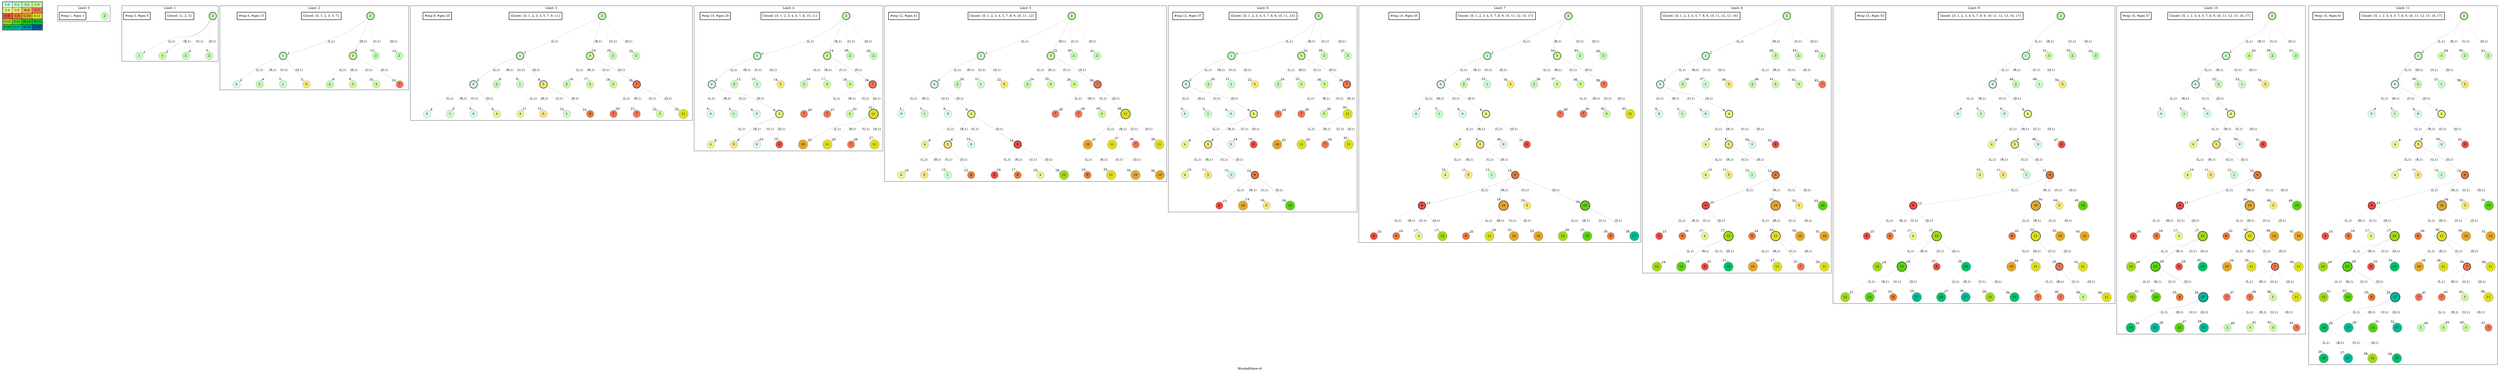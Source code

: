 digraph BlockedMaze { label="BlockedMaze-v0" nodesep=1 ranksep="1.2" node [shape=circle penwidth=2] edge [arrowsize=0.7] 
subgraph MAP {label=Map;map [shape=plaintext label=<<table border="1" cellpadding="5" cellspacing="0" cellborder="1"><tr><td bgcolor="0.39803922 0.15947579 0.99679532 1.        ">C:0</td><td bgcolor="0.35098039 0.23194764 0.99315867 1.        ">C:1</td><td bgcolor="0.29607843 0.31486959 0.98720184 1.        ">S:2</td><td bgcolor="0.24901961 0.38410575 0.98063477 1.        ">C:3</td></tr><tr><td bgcolor="0.19411765 0.46220388 0.97128103 1.        ">C:4</td><td bgcolor="0.14705882 0.52643216 0.96182564 1.        ">C:5</td><td bgcolor="0.09215686 0.59770746 0.94913494 1.        ">W:6</td><td bgcolor="0.0372549  0.66454018 0.93467977 1.        ">C:7</td></tr><tr><td bgcolor="0.00980392 0.71791192 0.92090552 1.        ">C:8</td><td bgcolor="0.06470588 0.77520398 0.9032472  1.        ">C:9</td><td bgcolor="0.11176471 0.81974048 0.88677369 1.        ">C:10</td><td bgcolor="0.16666667 0.8660254  0.8660254  1.        ">C:11</td></tr><tr><td bgcolor="0.21372549 0.9005867  0.84695821 1.        ">C:12</td><td bgcolor="0.26862745 0.93467977 0.82325295 1.        ">C:13</td><td bgcolor="0.32352941 0.96182564 0.79801723 1.        ">W:14</td><td bgcolor="0.37058824 0.97940977 0.77520398 1.        ">W:15</td></tr><tr><td bgcolor="0.4254902  0.99315867 0.74725253 1.        ">C:16</td><td bgcolor="0.47254902 0.99907048 0.72218645 1.        ">C:17</td><td bgcolor="0.52745098 0.99907048 0.69169844 1.        ">W:18</td><td bgcolor="0.5745098  0.99315867 0.66454018 1.        ">G:19</td></tr></table>>]} 
subgraph cluster0 { label="Limit: 0"    "0_2" [label="2" style=filled color=grey fillcolor="0.29607843 0.31486959 0.98720184 1.        " ]; "#exp 1, #gen 1" [ shape=box ]; }
subgraph cluster1 { label="Limit: 1"    "1_2" [label="2" style=filled color=grey fillcolor="0.29607843 0.31486959 0.98720184 1.        " ];
"1_2" [label="2" style=filled color=black fillcolor="0.29607843 0.31486959 0.98720184 1.        " ];"1_2.1-0" [label="1" style=filled color=grey fillcolor="0.35098039 0.23194764 0.99315867 1.        " ]; "1_2" -> "1_2.1-0" [label="(L,1)" headlabel=" 1 " style="" color=grey ]; "1_c" [label="Closed: {2}" shape=box]; 
"1_2.3-1" [label="3" style=filled color=grey fillcolor="0.24901961 0.38410575 0.98063477 1.        " ]; "1_2" -> "1_2.3-1" [label="(R,1)" headlabel=" 2 " style="" color=grey ]; "1_c" [label="Closed: {1, 2}" shape=box]; 
"1_2.2-2" [label="2" style=filled color=grey fillcolor="0.29607843 0.31486959 0.98720184 1.        " ]; "1_2" -> "1_2.2-2" [label="(U,1)" headlabel=" 4 " style="dashed" color=grey ]; "1_c" [label="Closed: {1, 2, 3}" shape=box]; 
"1_2.2-3" [label="2" style=filled color=grey fillcolor="0.29607843 0.31486959 0.98720184 1.        " ]; "1_2" -> "1_2.2-3" [label="(D,1)" headlabel=" 5 " style="dashed" color=grey ]; "1_c" [label="Closed: {1, 2, 3}" shape=box]; 
 "#exp 3, #gen 5" [ shape=box ]; }
subgraph cluster2 { label="Limit: 2"    "2_2" [label="2" style=filled color=grey fillcolor="0.29607843 0.31486959 0.98720184 1.        " ];
"2_2" [label="2" style=filled color=black fillcolor="0.29607843 0.31486959 0.98720184 1.        " ];"2_2.1-0" [label="1" style=filled color=grey fillcolor="0.35098039 0.23194764 0.99315867 1.        " ]; "2_2" -> "2_2.1-0" [label="(L,1)" headlabel=" 1 " style="" color=grey ]; "2_c" [label="Closed: {2}" shape=box]; 
"2_2.1-0" [label="1" style=filled color=black fillcolor="0.35098039 0.23194764 0.99315867 1.        " ];"2_2.1.0-0" [label="0" style=filled color=grey fillcolor="0.39803922 0.15947579 0.99679532 1.        " ]; "2_2.1-0" -> "2_2.1.0-0" [label="(L,1)" headlabel=" 2 " style="" color=grey ]; "2_c" [label="Closed: {1, 2}" shape=box]; 
"2_2.1.2-1" [label="2" style=filled color=grey fillcolor="0.29607843 0.31486959 0.98720184 1.        " ]; "2_2.1-0" -> "2_2.1.2-1" [label="(R,1)" headlabel=" 4 " style="dashed" color=grey ]; "2_c" [label="Closed: {0, 1, 2}" shape=box]; 
"2_2.1.1-2" [label="1" style=filled color=grey fillcolor="0.35098039 0.23194764 0.99315867 1.        " ]; "2_2.1-0" -> "2_2.1.1-2" [label="(U,1)" headlabel=" 5 " style="dashed" color=grey ]; "2_c" [label="Closed: {0, 1, 2}" shape=box]; 
"2_2.1.5-3" [label="5" style=filled color=grey fillcolor="0.14705882 0.52643216 0.96182564 1.        " ]; "2_2.1-0" -> "2_2.1.5-3" [label="(D,1)" headlabel=" 5 " style="" color=grey ]; "2_c" [label="Closed: {0, 1, 2}" shape=box]; 
"2_2.3-1" [label="3" style=filled color=grey fillcolor="0.24901961 0.38410575 0.98063477 1.        " ]; "2_2" -> "2_2.3-1" [label="(R,1)" headlabel=" 6 " style="" color=grey ]; "2_c" [label="Closed: {0, 1, 2, 5}" shape=box]; 
"2_2.3.2-0" [label="2" style=filled color=grey fillcolor="0.29607843 0.31486959 0.98720184 1.        " ]; "2_2.3-1" -> "2_2.3.2-0" [label="(L,1)" headlabel=" 8 " style="dashed" color=grey ]; "2_c" [label="Closed: {0, 1, 2, 3, 5}" shape=box]; 
"2_2.3.3-1" [label="3" style=filled color=grey fillcolor="0.24901961 0.38410575 0.98063477 1.        " ]; "2_2.3-1" -> "2_2.3.3-1" [label="(R,1)" headlabel=" 9 " style="dashed" color=grey ]; "2_c" [label="Closed: {0, 1, 2, 3, 5}" shape=box]; 
"2_2.3.3-2" [label="3" style=filled color=grey fillcolor="0.24901961 0.38410575 0.98063477 1.        " ]; "2_2.3-1" -> "2_2.3.3-2" [label="(U,1)" headlabel=" 10 " style="dashed" color=grey ]; "2_c" [label="Closed: {0, 1, 2, 3, 5}" shape=box]; 
"2_2.3-1" [label="3" style=filled color=black fillcolor="0.24901961 0.38410575 0.98063477 1.        " ];"2_2.3.7-3" [label="7" style=filled color=grey fillcolor="0.0372549  0.66454018 0.93467977 1.        " ]; "2_2.3-1" -> "2_2.3.7-3" [label="(D,1)" headlabel=" 10 " style="" color=grey ]; "2_c" [label="Closed: {0, 1, 2, 3, 5}" shape=box]; 
"2_2.2-2" [label="2" style=filled color=grey fillcolor="0.29607843 0.31486959 0.98720184 1.        " ]; "2_2" -> "2_2.2-2" [label="(U,1)" headlabel=" 12 " style="dashed" color=grey ]; "2_c" [label="Closed: {0, 1, 2, 3, 5, 7}" shape=box]; 
"2_2.2-3" [label="2" style=filled color=grey fillcolor="0.29607843 0.31486959 0.98720184 1.        " ]; "2_2" -> "2_2.2-3" [label="(D,1)" headlabel=" 13 " style="dashed" color=grey ]; "2_c" [label="Closed: {0, 1, 2, 3, 5, 7}" shape=box]; 
 "#exp 6, #gen 13" [ shape=box ]; }
subgraph cluster3 { label="Limit: 3"    "3_2" [label="2" style=filled color=grey fillcolor="0.29607843 0.31486959 0.98720184 1.        " ];
"3_2" [label="2" style=filled color=black fillcolor="0.29607843 0.31486959 0.98720184 1.        " ];"3_2.1-0" [label="1" style=filled color=grey fillcolor="0.35098039 0.23194764 0.99315867 1.        " ]; "3_2" -> "3_2.1-0" [label="(L,1)" headlabel=" 1 " style="" color=grey ]; "3_c" [label="Closed: {2}" shape=box]; 
"3_2.1-0" [label="1" style=filled color=black fillcolor="0.35098039 0.23194764 0.99315867 1.        " ];"3_2.1.0-0" [label="0" style=filled color=grey fillcolor="0.39803922 0.15947579 0.99679532 1.        " ]; "3_2.1-0" -> "3_2.1.0-0" [label="(L,1)" headlabel=" 2 " style="" color=grey ]; "3_c" [label="Closed: {1, 2}" shape=box]; 
"3_2.1.0.0-0" [label="0" style=filled color=grey fillcolor="0.39803922 0.15947579 0.99679532 1.        " ]; "3_2.1.0-0" -> "3_2.1.0.0-0" [label="(L,1)" headlabel=" 4 " style="dashed" color=grey ]; "3_c" [label="Closed: {0, 1, 2}" shape=box]; 
"3_2.1.0.1-1" [label="1" style=filled color=grey fillcolor="0.35098039 0.23194764 0.99315867 1.        " ]; "3_2.1.0-0" -> "3_2.1.0.1-1" [label="(R,1)" headlabel=" 5 " style="dashed" color=grey ]; "3_c" [label="Closed: {0, 1, 2}" shape=box]; 
"3_2.1.0.0-2" [label="0" style=filled color=grey fillcolor="0.39803922 0.15947579 0.99679532 1.        " ]; "3_2.1.0-0" -> "3_2.1.0.0-2" [label="(U,1)" headlabel=" 6 " style="dashed" color=grey ]; "3_c" [label="Closed: {0, 1, 2}" shape=box]; 
"3_2.1.0-0" [label="0" style=filled color=black fillcolor="0.39803922 0.15947579 0.99679532 1.        " ];"3_2.1.0.4-3" [label="4" style=filled color=grey fillcolor="0.19411765 0.46220388 0.97128103 1.        " ]; "3_2.1.0-0" -> "3_2.1.0.4-3" [label="(D,1)" headlabel=" 6 " style="" color=grey ]; "3_c" [label="Closed: {0, 1, 2}" shape=box]; 
"3_2.1.2-1" [label="2" style=filled color=grey fillcolor="0.29607843 0.31486959 0.98720184 1.        " ]; "3_2.1-0" -> "3_2.1.2-1" [label="(R,1)" headlabel=" 8 " style="dashed" color=grey ]; "3_c" [label="Closed: {0, 1, 2, 4}" shape=box]; 
"3_2.1.1-2" [label="1" style=filled color=grey fillcolor="0.35098039 0.23194764 0.99315867 1.        " ]; "3_2.1-0" -> "3_2.1.1-2" [label="(U,1)" headlabel=" 9 " style="dashed" color=grey ]; "3_c" [label="Closed: {0, 1, 2, 4}" shape=box]; 
"3_2.1.5-3" [label="5" style=filled color=grey fillcolor="0.14705882 0.52643216 0.96182564 1.        " ]; "3_2.1-0" -> "3_2.1.5-3" [label="(D,1)" headlabel=" 9 " style="" color=grey ]; "3_c" [label="Closed: {0, 1, 2, 4}" shape=box]; 
"3_2.1.5.4-0" [label="4" style=filled color=grey fillcolor="0.19411765 0.46220388 0.97128103 1.        " ]; "3_2.1.5-3" -> "3_2.1.5.4-0" [label="(L,1)" headlabel=" 11 " style="dashed" color=grey ]; "3_c" [label="Closed: {0, 1, 2, 4, 5}" shape=box]; 
"3_2.1.5.5-1" [label="5" style=filled color=grey fillcolor="0.14705882 0.52643216 0.96182564 1.        " ]; "3_2.1.5-3" -> "3_2.1.5.5-1" [label="(R,1)" headlabel=" 12 " style="dashed" color=grey ]; "3_c" [label="Closed: {0, 1, 2, 4, 5}" shape=box]; 
"3_2.1.5.1-2" [label="1" style=filled color=grey fillcolor="0.35098039 0.23194764 0.99315867 1.        " ]; "3_2.1.5-3" -> "3_2.1.5.1-2" [label="(U,1)" headlabel=" 13 " style="dashed" color=grey ]; "3_c" [label="Closed: {0, 1, 2, 4, 5}" shape=box]; 
"3_2.1.5-3" [label="5" style=filled color=black fillcolor="0.14705882 0.52643216 0.96182564 1.        " ];"3_2.1.5.9-3" [label="9" style=filled color=grey fillcolor="0.06470588 0.77520398 0.9032472  1.        " ]; "3_2.1.5-3" -> "3_2.1.5.9-3" [label="(D,1)" headlabel=" 13 " style="" color=grey ]; "3_c" [label="Closed: {0, 1, 2, 4, 5}" shape=box]; 
"3_2.3-1" [label="3" style=filled color=grey fillcolor="0.24901961 0.38410575 0.98063477 1.        " ]; "3_2" -> "3_2.3-1" [label="(R,1)" headlabel=" 14 " style="" color=grey ]; "3_c" [label="Closed: {0, 1, 2, 4, 5, 9}" shape=box]; 
"3_2.3.2-0" [label="2" style=filled color=grey fillcolor="0.29607843 0.31486959 0.98720184 1.        " ]; "3_2.3-1" -> "3_2.3.2-0" [label="(L,1)" headlabel=" 16 " style="dashed" color=grey ]; "3_c" [label="Closed: {0, 1, 2, 3, 4, 5, 9}" shape=box]; 
"3_2.3.3-1" [label="3" style=filled color=grey fillcolor="0.24901961 0.38410575 0.98063477 1.        " ]; "3_2.3-1" -> "3_2.3.3-1" [label="(R,1)" headlabel=" 17 " style="dashed" color=grey ]; "3_c" [label="Closed: {0, 1, 2, 3, 4, 5, 9}" shape=box]; 
"3_2.3.3-2" [label="3" style=filled color=grey fillcolor="0.24901961 0.38410575 0.98063477 1.        " ]; "3_2.3-1" -> "3_2.3.3-2" [label="(U,1)" headlabel=" 18 " style="dashed" color=grey ]; "3_c" [label="Closed: {0, 1, 2, 3, 4, 5, 9}" shape=box]; 
"3_2.3-1" [label="3" style=filled color=black fillcolor="0.24901961 0.38410575 0.98063477 1.        " ];"3_2.3.7-3" [label="7" style=filled color=grey fillcolor="0.0372549  0.66454018 0.93467977 1.        " ]; "3_2.3-1" -> "3_2.3.7-3" [label="(D,1)" headlabel=" 18 " style="" color=grey ]; "3_c" [label="Closed: {0, 1, 2, 3, 4, 5, 9}" shape=box]; 
"3_2.3.7.7-0" [label="7" style=filled color=grey fillcolor="0.0372549  0.66454018 0.93467977 1.        " ]; "3_2.3.7-3" -> "3_2.3.7.7-0" [label="(L,1)" headlabel=" 20 " style="dashed" color=grey ]; "3_c" [label="Closed: {0, 1, 2, 3, 4, 5, 7, 9}" shape=box]; 
"3_2.3.7.7-1" [label="7" style=filled color=grey fillcolor="0.0372549  0.66454018 0.93467977 1.        " ]; "3_2.3.7-3" -> "3_2.3.7.7-1" [label="(R,1)" headlabel=" 21 " style="dashed" color=grey ]; "3_c" [label="Closed: {0, 1, 2, 3, 4, 5, 7, 9}" shape=box]; 
"3_2.3.7.3-2" [label="3" style=filled color=grey fillcolor="0.24901961 0.38410575 0.98063477 1.        " ]; "3_2.3.7-3" -> "3_2.3.7.3-2" [label="(U,1)" headlabel=" 22 " style="dashed" color=grey ]; "3_c" [label="Closed: {0, 1, 2, 3, 4, 5, 7, 9}" shape=box]; 
"3_2.3.7-3" [label="7" style=filled color=black fillcolor="0.0372549  0.66454018 0.93467977 1.        " ];"3_2.3.7.11-3" [label="11" style=filled color=grey fillcolor="0.16666667 0.8660254  0.8660254  1.        " ]; "3_2.3.7-3" -> "3_2.3.7.11-3" [label="(D,1)" headlabel=" 22 " style="" color=grey ]; "3_c" [label="Closed: {0, 1, 2, 3, 4, 5, 7, 9}" shape=box]; 
"3_2.2-2" [label="2" style=filled color=grey fillcolor="0.29607843 0.31486959 0.98720184 1.        " ]; "3_2" -> "3_2.2-2" [label="(U,1)" headlabel=" 24 " style="dashed" color=grey ]; "3_c" [label="Closed: {0, 1, 2, 3, 4, 5, 7, 9, 11}" shape=box]; 
"3_2.2-3" [label="2" style=filled color=grey fillcolor="0.29607843 0.31486959 0.98720184 1.        " ]; "3_2" -> "3_2.2-3" [label="(D,1)" headlabel=" 25 " style="dashed" color=grey ]; "3_c" [label="Closed: {0, 1, 2, 3, 4, 5, 7, 9, 11}" shape=box]; 
 "#exp 9, #gen 25" [ shape=box ]; }
subgraph cluster4 { label="Limit: 4"    "4_2" [label="2" style=filled color=grey fillcolor="0.29607843 0.31486959 0.98720184 1.        " ];
"4_2" [label="2" style=filled color=black fillcolor="0.29607843 0.31486959 0.98720184 1.        " ];"4_2.1-0" [label="1" style=filled color=grey fillcolor="0.35098039 0.23194764 0.99315867 1.        " ]; "4_2" -> "4_2.1-0" [label="(L,1)" headlabel=" 1 " style="" color=grey ]; "4_c" [label="Closed: {2}" shape=box]; 
"4_2.1-0" [label="1" style=filled color=black fillcolor="0.35098039 0.23194764 0.99315867 1.        " ];"4_2.1.0-0" [label="0" style=filled color=grey fillcolor="0.39803922 0.15947579 0.99679532 1.        " ]; "4_2.1-0" -> "4_2.1.0-0" [label="(L,1)" headlabel=" 2 " style="" color=grey ]; "4_c" [label="Closed: {1, 2}" shape=box]; 
"4_2.1.0.0-0" [label="0" style=filled color=grey fillcolor="0.39803922 0.15947579 0.99679532 1.        " ]; "4_2.1.0-0" -> "4_2.1.0.0-0" [label="(L,1)" headlabel=" 4 " style="dashed" color=grey ]; "4_c" [label="Closed: {0, 1, 2}" shape=box]; 
"4_2.1.0.1-1" [label="1" style=filled color=grey fillcolor="0.35098039 0.23194764 0.99315867 1.        " ]; "4_2.1.0-0" -> "4_2.1.0.1-1" [label="(R,1)" headlabel=" 5 " style="dashed" color=grey ]; "4_c" [label="Closed: {0, 1, 2}" shape=box]; 
"4_2.1.0.0-2" [label="0" style=filled color=grey fillcolor="0.39803922 0.15947579 0.99679532 1.        " ]; "4_2.1.0-0" -> "4_2.1.0.0-2" [label="(U,1)" headlabel=" 6 " style="dashed" color=grey ]; "4_c" [label="Closed: {0, 1, 2}" shape=box]; 
"4_2.1.0-0" [label="0" style=filled color=black fillcolor="0.39803922 0.15947579 0.99679532 1.        " ];"4_2.1.0.4-3" [label="4" style=filled color=grey fillcolor="0.19411765 0.46220388 0.97128103 1.        " ]; "4_2.1.0-0" -> "4_2.1.0.4-3" [label="(D,1)" headlabel=" 6 " style="" color=grey ]; "4_c" [label="Closed: {0, 1, 2}" shape=box]; 
"4_2.1.0.4.4-0" [label="4" style=filled color=grey fillcolor="0.19411765 0.46220388 0.97128103 1.        " ]; "4_2.1.0.4-3" -> "4_2.1.0.4.4-0" [label="(L,1)" headlabel=" 8 " style="dashed" color=grey ]; "4_c" [label="Closed: {0, 1, 2, 4}" shape=box]; 
"4_2.1.0.4-3" [label="4" style=filled color=black fillcolor="0.19411765 0.46220388 0.97128103 1.        " ];"4_2.1.0.4.5-1" [label="5" style=filled color=grey fillcolor="0.14705882 0.52643216 0.96182564 1.        " ]; "4_2.1.0.4-3" -> "4_2.1.0.4.5-1" [label="(R,1)" headlabel=" 8 " style="" color=grey ]; "4_c" [label="Closed: {0, 1, 2, 4}" shape=box]; 
"4_2.1.0.4.0-2" [label="0" style=filled color=grey fillcolor="0.39803922 0.15947579 0.99679532 1.        " ]; "4_2.1.0.4-3" -> "4_2.1.0.4.0-2" [label="(U,1)" headlabel=" 10 " style="dashed" color=grey ]; "4_c" [label="Closed: {0, 1, 2, 4, 5}" shape=box]; 
"4_2.1.0.4.8-3" [label="8" style=filled color=grey fillcolor="0.00980392 0.71791192 0.92090552 1.        " ]; "4_2.1.0.4-3" -> "4_2.1.0.4.8-3" [label="(D,1)" headlabel=" 10 " style="" color=grey ]; "4_c" [label="Closed: {0, 1, 2, 4, 5}" shape=box]; 
"4_2.1.2-1" [label="2" style=filled color=grey fillcolor="0.29607843 0.31486959 0.98720184 1.        " ]; "4_2.1-0" -> "4_2.1.2-1" [label="(R,1)" headlabel=" 12 " style="dashed" color=grey ]; "4_c" [label="Closed: {0, 1, 2, 4, 5, 8}" shape=box]; 
"4_2.1.1-2" [label="1" style=filled color=grey fillcolor="0.35098039 0.23194764 0.99315867 1.        " ]; "4_2.1-0" -> "4_2.1.1-2" [label="(U,1)" headlabel=" 13 " style="dashed" color=grey ]; "4_c" [label="Closed: {0, 1, 2, 4, 5, 8}" shape=box]; 
"4_2.1.5-3" [label="5" style=filled color=grey fillcolor="0.14705882 0.52643216 0.96182564 1.        " ]; "4_2.1-0" -> "4_2.1.5-3" [label="(D,1)" headlabel=" 14 " style="dashed" color=grey ]; "4_c" [label="Closed: {0, 1, 2, 4, 5, 8}" shape=box]; 
"4_2.3-1" [label="3" style=filled color=grey fillcolor="0.24901961 0.38410575 0.98063477 1.        " ]; "4_2" -> "4_2.3-1" [label="(R,1)" headlabel=" 14 " style="" color=grey ]; "4_c" [label="Closed: {0, 1, 2, 4, 5, 8}" shape=box]; 
"4_2.3.2-0" [label="2" style=filled color=grey fillcolor="0.29607843 0.31486959 0.98720184 1.        " ]; "4_2.3-1" -> "4_2.3.2-0" [label="(L,1)" headlabel=" 16 " style="dashed" color=grey ]; "4_c" [label="Closed: {0, 1, 2, 3, 4, 5, 8}" shape=box]; 
"4_2.3.3-1" [label="3" style=filled color=grey fillcolor="0.24901961 0.38410575 0.98063477 1.        " ]; "4_2.3-1" -> "4_2.3.3-1" [label="(R,1)" headlabel=" 17 " style="dashed" color=grey ]; "4_c" [label="Closed: {0, 1, 2, 3, 4, 5, 8}" shape=box]; 
"4_2.3.3-2" [label="3" style=filled color=grey fillcolor="0.24901961 0.38410575 0.98063477 1.        " ]; "4_2.3-1" -> "4_2.3.3-2" [label="(U,1)" headlabel=" 18 " style="dashed" color=grey ]; "4_c" [label="Closed: {0, 1, 2, 3, 4, 5, 8}" shape=box]; 
"4_2.3-1" [label="3" style=filled color=black fillcolor="0.24901961 0.38410575 0.98063477 1.        " ];"4_2.3.7-3" [label="7" style=filled color=grey fillcolor="0.0372549  0.66454018 0.93467977 1.        " ]; "4_2.3-1" -> "4_2.3.7-3" [label="(D,1)" headlabel=" 18 " style="" color=grey ]; "4_c" [label="Closed: {0, 1, 2, 3, 4, 5, 8}" shape=box]; 
"4_2.3.7.7-0" [label="7" style=filled color=grey fillcolor="0.0372549  0.66454018 0.93467977 1.        " ]; "4_2.3.7-3" -> "4_2.3.7.7-0" [label="(L,1)" headlabel=" 20 " style="dashed" color=grey ]; "4_c" [label="Closed: {0, 1, 2, 3, 4, 5, 7, 8}" shape=box]; 
"4_2.3.7.7-1" [label="7" style=filled color=grey fillcolor="0.0372549  0.66454018 0.93467977 1.        " ]; "4_2.3.7-3" -> "4_2.3.7.7-1" [label="(R,1)" headlabel=" 21 " style="dashed" color=grey ]; "4_c" [label="Closed: {0, 1, 2, 3, 4, 5, 7, 8}" shape=box]; 
"4_2.3.7.3-2" [label="3" style=filled color=grey fillcolor="0.24901961 0.38410575 0.98063477 1.        " ]; "4_2.3.7-3" -> "4_2.3.7.3-2" [label="(U,1)" headlabel=" 22 " style="dashed" color=grey ]; "4_c" [label="Closed: {0, 1, 2, 3, 4, 5, 7, 8}" shape=box]; 
"4_2.3.7-3" [label="7" style=filled color=black fillcolor="0.0372549  0.66454018 0.93467977 1.        " ];"4_2.3.7.11-3" [label="11" style=filled color=grey fillcolor="0.16666667 0.8660254  0.8660254  1.        " ]; "4_2.3.7-3" -> "4_2.3.7.11-3" [label="(D,1)" headlabel=" 22 " style="" color=grey ]; "4_c" [label="Closed: {0, 1, 2, 3, 4, 5, 7, 8}" shape=box]; 
"4_2.3.7.11-3" [label="11" style=filled color=black fillcolor="0.16666667 0.8660254  0.8660254  1.        " ];"4_2.3.7.11.10-0" [label="10" style=filled color=grey fillcolor="0.11176471 0.81974048 0.88677369 1.        " ]; "4_2.3.7.11-3" -> "4_2.3.7.11.10-0" [label="(L,1)" headlabel=" 23 " style="" color=grey ]; "4_c" [label="Closed: {0, 1, 2, 3, 4, 5, 7, 8, 11}" shape=box]; 
"4_2.3.7.11.11-1" [label="11" style=filled color=grey fillcolor="0.16666667 0.8660254  0.8660254  1.        " ]; "4_2.3.7.11-3" -> "4_2.3.7.11.11-1" [label="(R,1)" headlabel=" 25 " style="dashed" color=grey ]; "4_c" [label="Closed: {0, 1, 2, 3, 4, 5, 7, 8, 10, 11}" shape=box]; 
"4_2.3.7.11.7-2" [label="7" style=filled color=grey fillcolor="0.0372549  0.66454018 0.93467977 1.        " ]; "4_2.3.7.11-3" -> "4_2.3.7.11.7-2" [label="(U,1)" headlabel=" 26 " style="dashed" color=grey ]; "4_c" [label="Closed: {0, 1, 2, 3, 4, 5, 7, 8, 10, 11}" shape=box]; 
"4_2.3.7.11.11-3" [label="11" style=filled color=grey fillcolor="0.16666667 0.8660254  0.8660254  1.        " ]; "4_2.3.7.11-3" -> "4_2.3.7.11.11-3" [label="(D,1)" headlabel=" 27 " style="dashed" color=grey ]; "4_c" [label="Closed: {0, 1, 2, 3, 4, 5, 7, 8, 10, 11}" shape=box]; 
"4_2.2-2" [label="2" style=filled color=grey fillcolor="0.29607843 0.31486959 0.98720184 1.        " ]; "4_2" -> "4_2.2-2" [label="(U,1)" headlabel=" 28 " style="dashed" color=grey ]; "4_c" [label="Closed: {0, 1, 2, 3, 4, 5, 7, 8, 10, 11}" shape=box]; 
"4_2.2-3" [label="2" style=filled color=grey fillcolor="0.29607843 0.31486959 0.98720184 1.        " ]; "4_2" -> "4_2.2-3" [label="(D,1)" headlabel=" 29 " style="dashed" color=grey ]; "4_c" [label="Closed: {0, 1, 2, 3, 4, 5, 7, 8, 10, 11}" shape=box]; 
 "#exp 10, #gen 29" [ shape=box ]; }
subgraph cluster5 { label="Limit: 5"    "5_2" [label="2" style=filled color=grey fillcolor="0.29607843 0.31486959 0.98720184 1.        " ];
"5_2" [label="2" style=filled color=black fillcolor="0.29607843 0.31486959 0.98720184 1.        " ];"5_2.1-0" [label="1" style=filled color=grey fillcolor="0.35098039 0.23194764 0.99315867 1.        " ]; "5_2" -> "5_2.1-0" [label="(L,1)" headlabel=" 1 " style="" color=grey ]; "5_c" [label="Closed: {2}" shape=box]; 
"5_2.1-0" [label="1" style=filled color=black fillcolor="0.35098039 0.23194764 0.99315867 1.        " ];"5_2.1.0-0" [label="0" style=filled color=grey fillcolor="0.39803922 0.15947579 0.99679532 1.        " ]; "5_2.1-0" -> "5_2.1.0-0" [label="(L,1)" headlabel=" 2 " style="" color=grey ]; "5_c" [label="Closed: {1, 2}" shape=box]; 
"5_2.1.0.0-0" [label="0" style=filled color=grey fillcolor="0.39803922 0.15947579 0.99679532 1.        " ]; "5_2.1.0-0" -> "5_2.1.0.0-0" [label="(L,1)" headlabel=" 4 " style="dashed" color=grey ]; "5_c" [label="Closed: {0, 1, 2}" shape=box]; 
"5_2.1.0.1-1" [label="1" style=filled color=grey fillcolor="0.35098039 0.23194764 0.99315867 1.        " ]; "5_2.1.0-0" -> "5_2.1.0.1-1" [label="(R,1)" headlabel=" 5 " style="dashed" color=grey ]; "5_c" [label="Closed: {0, 1, 2}" shape=box]; 
"5_2.1.0.0-2" [label="0" style=filled color=grey fillcolor="0.39803922 0.15947579 0.99679532 1.        " ]; "5_2.1.0-0" -> "5_2.1.0.0-2" [label="(U,1)" headlabel=" 6 " style="dashed" color=grey ]; "5_c" [label="Closed: {0, 1, 2}" shape=box]; 
"5_2.1.0-0" [label="0" style=filled color=black fillcolor="0.39803922 0.15947579 0.99679532 1.        " ];"5_2.1.0.4-3" [label="4" style=filled color=grey fillcolor="0.19411765 0.46220388 0.97128103 1.        " ]; "5_2.1.0-0" -> "5_2.1.0.4-3" [label="(D,1)" headlabel=" 6 " style="" color=grey ]; "5_c" [label="Closed: {0, 1, 2}" shape=box]; 
"5_2.1.0.4.4-0" [label="4" style=filled color=grey fillcolor="0.19411765 0.46220388 0.97128103 1.        " ]; "5_2.1.0.4-3" -> "5_2.1.0.4.4-0" [label="(L,1)" headlabel=" 8 " style="dashed" color=grey ]; "5_c" [label="Closed: {0, 1, 2, 4}" shape=box]; 
"5_2.1.0.4-3" [label="4" style=filled color=black fillcolor="0.19411765 0.46220388 0.97128103 1.        " ];"5_2.1.0.4.5-1" [label="5" style=filled color=grey fillcolor="0.14705882 0.52643216 0.96182564 1.        " ]; "5_2.1.0.4-3" -> "5_2.1.0.4.5-1" [label="(R,1)" headlabel=" 8 " style="" color=grey ]; "5_c" [label="Closed: {0, 1, 2, 4}" shape=box]; 
"5_2.1.0.4.5.4-0" [label="4" style=filled color=grey fillcolor="0.19411765 0.46220388 0.97128103 1.        " ]; "5_2.1.0.4.5-1" -> "5_2.1.0.4.5.4-0" [label="(L,1)" headlabel=" 10 " style="dashed" color=grey ]; "5_c" [label="Closed: {0, 1, 2, 4, 5}" shape=box]; 
"5_2.1.0.4.5.5-1" [label="5" style=filled color=grey fillcolor="0.14705882 0.52643216 0.96182564 1.        " ]; "5_2.1.0.4.5-1" -> "5_2.1.0.4.5.5-1" [label="(R,1)" headlabel=" 11 " style="dashed" color=grey ]; "5_c" [label="Closed: {0, 1, 2, 4, 5}" shape=box]; 
"5_2.1.0.4.5.1-2" [label="1" style=filled color=grey fillcolor="0.35098039 0.23194764 0.99315867 1.        " ]; "5_2.1.0.4.5-1" -> "5_2.1.0.4.5.1-2" [label="(U,1)" headlabel=" 12 " style="dashed" color=grey ]; "5_c" [label="Closed: {0, 1, 2, 4, 5}" shape=box]; 
"5_2.1.0.4.5-1" [label="5" style=filled color=black fillcolor="0.14705882 0.52643216 0.96182564 1.        " ];"5_2.1.0.4.5.9-3" [label="9" style=filled color=grey fillcolor="0.06470588 0.77520398 0.9032472  1.        " ]; "5_2.1.0.4.5-1" -> "5_2.1.0.4.5.9-3" [label="(D,1)" headlabel=" 12 " style="" color=grey ]; "5_c" [label="Closed: {0, 1, 2, 4, 5}" shape=box]; 
"5_2.1.0.4.0-2" [label="0" style=filled color=grey fillcolor="0.39803922 0.15947579 0.99679532 1.        " ]; "5_2.1.0.4-3" -> "5_2.1.0.4.0-2" [label="(U,1)" headlabel=" 14 " style="dashed" color=grey ]; "5_c" [label="Closed: {0, 1, 2, 4, 5, 9}" shape=box]; 
"5_2.1.0.4.8-3" [label="8" style=filled color=grey fillcolor="0.00980392 0.71791192 0.92090552 1.        " ]; "5_2.1.0.4-3" -> "5_2.1.0.4.8-3" [label="(D,1)" headlabel=" 14 " style="" color=grey ]; "5_c" [label="Closed: {0, 1, 2, 4, 5, 9}" shape=box]; 
"5_2.1.0.4.8.8-0" [label="8" style=filled color=grey fillcolor="0.00980392 0.71791192 0.92090552 1.        " ]; "5_2.1.0.4.8-3" -> "5_2.1.0.4.8.8-0" [label="(L,1)" headlabel=" 16 " style="dashed" color=grey ]; "5_c" [label="Closed: {0, 1, 2, 4, 5, 8, 9}" shape=box]; 
"5_2.1.0.4.8.9-1" [label="9" style=filled color=grey fillcolor="0.06470588 0.77520398 0.9032472  1.        " ]; "5_2.1.0.4.8-3" -> "5_2.1.0.4.8.9-1" [label="(R,1)" headlabel=" 17 " style="dashed" color=grey ]; "5_c" [label="Closed: {0, 1, 2, 4, 5, 8, 9}" shape=box]; 
"5_2.1.0.4.8.4-2" [label="4" style=filled color=grey fillcolor="0.19411765 0.46220388 0.97128103 1.        " ]; "5_2.1.0.4.8-3" -> "5_2.1.0.4.8.4-2" [label="(U,1)" headlabel=" 18 " style="dashed" color=grey ]; "5_c" [label="Closed: {0, 1, 2, 4, 5, 8, 9}" shape=box]; 
"5_2.1.0.4.8-3" [label="8" style=filled color=black fillcolor="0.00980392 0.71791192 0.92090552 1.        " ];"5_2.1.0.4.8.12-3" [label="12" style=filled color=grey fillcolor="0.21372549 0.9005867  0.84695821 1.        " ]; "5_2.1.0.4.8-3" -> "5_2.1.0.4.8.12-3" [label="(D,1)" headlabel=" 18 " style="" color=grey ]; "5_c" [label="Closed: {0, 1, 2, 4, 5, 8, 9}" shape=box]; 
"5_2.1.2-1" [label="2" style=filled color=grey fillcolor="0.29607843 0.31486959 0.98720184 1.        " ]; "5_2.1-0" -> "5_2.1.2-1" [label="(R,1)" headlabel=" 20 " style="dashed" color=grey ]; "5_c" [label="Closed: {0, 1, 2, 4, 5, 8, 9, 12}" shape=box]; 
"5_2.1.1-2" [label="1" style=filled color=grey fillcolor="0.35098039 0.23194764 0.99315867 1.        " ]; "5_2.1-0" -> "5_2.1.1-2" [label="(U,1)" headlabel=" 21 " style="dashed" color=grey ]; "5_c" [label="Closed: {0, 1, 2, 4, 5, 8, 9, 12}" shape=box]; 
"5_2.1.5-3" [label="5" style=filled color=grey fillcolor="0.14705882 0.52643216 0.96182564 1.        " ]; "5_2.1-0" -> "5_2.1.5-3" [label="(D,1)" headlabel=" 22 " style="dashed" color=grey ]; "5_c" [label="Closed: {0, 1, 2, 4, 5, 8, 9, 12}" shape=box]; 
"5_2.3-1" [label="3" style=filled color=grey fillcolor="0.24901961 0.38410575 0.98063477 1.        " ]; "5_2" -> "5_2.3-1" [label="(R,1)" headlabel=" 22 " style="" color=grey ]; "5_c" [label="Closed: {0, 1, 2, 4, 5, 8, 9, 12}" shape=box]; 
"5_2.3.2-0" [label="2" style=filled color=grey fillcolor="0.29607843 0.31486959 0.98720184 1.        " ]; "5_2.3-1" -> "5_2.3.2-0" [label="(L,1)" headlabel=" 24 " style="dashed" color=grey ]; "5_c" [label="Closed: {0, 1, 2, 3, 4, 5, 8, 9, 12}" shape=box]; 
"5_2.3.3-1" [label="3" style=filled color=grey fillcolor="0.24901961 0.38410575 0.98063477 1.        " ]; "5_2.3-1" -> "5_2.3.3-1" [label="(R,1)" headlabel=" 25 " style="dashed" color=grey ]; "5_c" [label="Closed: {0, 1, 2, 3, 4, 5, 8, 9, 12}" shape=box]; 
"5_2.3.3-2" [label="3" style=filled color=grey fillcolor="0.24901961 0.38410575 0.98063477 1.        " ]; "5_2.3-1" -> "5_2.3.3-2" [label="(U,1)" headlabel=" 26 " style="dashed" color=grey ]; "5_c" [label="Closed: {0, 1, 2, 3, 4, 5, 8, 9, 12}" shape=box]; 
"5_2.3-1" [label="3" style=filled color=black fillcolor="0.24901961 0.38410575 0.98063477 1.        " ];"5_2.3.7-3" [label="7" style=filled color=grey fillcolor="0.0372549  0.66454018 0.93467977 1.        " ]; "5_2.3-1" -> "5_2.3.7-3" [label="(D,1)" headlabel=" 26 " style="" color=grey ]; "5_c" [label="Closed: {0, 1, 2, 3, 4, 5, 8, 9, 12}" shape=box]; 
"5_2.3.7.7-0" [label="7" style=filled color=grey fillcolor="0.0372549  0.66454018 0.93467977 1.        " ]; "5_2.3.7-3" -> "5_2.3.7.7-0" [label="(L,1)" headlabel=" 28 " style="dashed" color=grey ]; "5_c" [label="Closed: {0, 1, 2, 3, 4, 5, 7, 8, 9, 12}" shape=box]; 
"5_2.3.7.7-1" [label="7" style=filled color=grey fillcolor="0.0372549  0.66454018 0.93467977 1.        " ]; "5_2.3.7-3" -> "5_2.3.7.7-1" [label="(R,1)" headlabel=" 29 " style="dashed" color=grey ]; "5_c" [label="Closed: {0, 1, 2, 3, 4, 5, 7, 8, 9, 12}" shape=box]; 
"5_2.3.7.3-2" [label="3" style=filled color=grey fillcolor="0.24901961 0.38410575 0.98063477 1.        " ]; "5_2.3.7-3" -> "5_2.3.7.3-2" [label="(U,1)" headlabel=" 30 " style="dashed" color=grey ]; "5_c" [label="Closed: {0, 1, 2, 3, 4, 5, 7, 8, 9, 12}" shape=box]; 
"5_2.3.7-3" [label="7" style=filled color=black fillcolor="0.0372549  0.66454018 0.93467977 1.        " ];"5_2.3.7.11-3" [label="11" style=filled color=grey fillcolor="0.16666667 0.8660254  0.8660254  1.        " ]; "5_2.3.7-3" -> "5_2.3.7.11-3" [label="(D,1)" headlabel=" 30 " style="" color=grey ]; "5_c" [label="Closed: {0, 1, 2, 3, 4, 5, 7, 8, 9, 12}" shape=box]; 
"5_2.3.7.11-3" [label="11" style=filled color=black fillcolor="0.16666667 0.8660254  0.8660254  1.        " ];"5_2.3.7.11.10-0" [label="10" style=filled color=grey fillcolor="0.11176471 0.81974048 0.88677369 1.        " ]; "5_2.3.7.11-3" -> "5_2.3.7.11.10-0" [label="(L,1)" headlabel=" 31 " style="" color=grey ]; "5_c" [label="Closed: {0, 1, 2, 3, 4, 5, 7, 8, 9, 11, 12}" shape=box]; 
"5_2.3.7.11.10.9-0" [label="9" style=filled color=grey fillcolor="0.06470588 0.77520398 0.9032472  1.        " ]; "5_2.3.7.11.10-0" -> "5_2.3.7.11.10.9-0" [label="(L,1)" headlabel=" 33 " style="dashed" color=grey ]; "5_c" [label="Closed: {0, 1, 2, 3, 4, 5, 7, 8, 9, 10, 11, 12}" shape=box]; 
"5_2.3.7.11.10.11-1" [label="11" style=filled color=grey fillcolor="0.16666667 0.8660254  0.8660254  1.        " ]; "5_2.3.7.11.10-0" -> "5_2.3.7.11.10.11-1" [label="(R,1)" headlabel=" 34 " style="dashed" color=grey ]; "5_c" [label="Closed: {0, 1, 2, 3, 4, 5, 7, 8, 9, 10, 11, 12}" shape=box]; 
"5_2.3.7.11.10.10-2" [label="10" style=filled color=grey fillcolor="0.11176471 0.81974048 0.88677369 1.        " ]; "5_2.3.7.11.10-0" -> "5_2.3.7.11.10.10-2" [label="(U,1)" headlabel=" 35 " style="dashed" color=grey ]; "5_c" [label="Closed: {0, 1, 2, 3, 4, 5, 7, 8, 9, 10, 11, 12}" shape=box]; 
"5_2.3.7.11.10.10-3" [label="10" style=filled color=grey fillcolor="0.11176471 0.81974048 0.88677369 1.        " ]; "5_2.3.7.11.10-0" -> "5_2.3.7.11.10.10-3" [label="(D,1)" headlabel=" 36 " style="dashed" color=grey ]; "5_c" [label="Closed: {0, 1, 2, 3, 4, 5, 7, 8, 9, 10, 11, 12}" shape=box]; 
"5_2.3.7.11.11-1" [label="11" style=filled color=grey fillcolor="0.16666667 0.8660254  0.8660254  1.        " ]; "5_2.3.7.11-3" -> "5_2.3.7.11.11-1" [label="(R,1)" headlabel=" 37 " style="dashed" color=grey ]; "5_c" [label="Closed: {0, 1, 2, 3, 4, 5, 7, 8, 9, 10, 11, 12}" shape=box]; 
"5_2.3.7.11.7-2" [label="7" style=filled color=grey fillcolor="0.0372549  0.66454018 0.93467977 1.        " ]; "5_2.3.7.11-3" -> "5_2.3.7.11.7-2" [label="(U,1)" headlabel=" 38 " style="dashed" color=grey ]; "5_c" [label="Closed: {0, 1, 2, 3, 4, 5, 7, 8, 9, 10, 11, 12}" shape=box]; 
"5_2.3.7.11.11-3" [label="11" style=filled color=grey fillcolor="0.16666667 0.8660254  0.8660254  1.        " ]; "5_2.3.7.11-3" -> "5_2.3.7.11.11-3" [label="(D,1)" headlabel=" 39 " style="dashed" color=grey ]; "5_c" [label="Closed: {0, 1, 2, 3, 4, 5, 7, 8, 9, 10, 11, 12}" shape=box]; 
"5_2.2-2" [label="2" style=filled color=grey fillcolor="0.29607843 0.31486959 0.98720184 1.        " ]; "5_2" -> "5_2.2-2" [label="(U,1)" headlabel=" 40 " style="dashed" color=grey ]; "5_c" [label="Closed: {0, 1, 2, 3, 4, 5, 7, 8, 9, 10, 11, 12}" shape=box]; 
"5_2.2-3" [label="2" style=filled color=grey fillcolor="0.29607843 0.31486959 0.98720184 1.        " ]; "5_2" -> "5_2.2-3" [label="(D,1)" headlabel=" 41 " style="dashed" color=grey ]; "5_c" [label="Closed: {0, 1, 2, 3, 4, 5, 7, 8, 9, 10, 11, 12}" shape=box]; 
 "#exp 12, #gen 41" [ shape=box ]; }
subgraph cluster6 { label="Limit: 6"    "6_2" [label="2" style=filled color=grey fillcolor="0.29607843 0.31486959 0.98720184 1.        " ];
"6_2" [label="2" style=filled color=black fillcolor="0.29607843 0.31486959 0.98720184 1.        " ];"6_2.1-0" [label="1" style=filled color=grey fillcolor="0.35098039 0.23194764 0.99315867 1.        " ]; "6_2" -> "6_2.1-0" [label="(L,1)" headlabel=" 1 " style="" color=grey ]; "6_c" [label="Closed: {2}" shape=box]; 
"6_2.1-0" [label="1" style=filled color=black fillcolor="0.35098039 0.23194764 0.99315867 1.        " ];"6_2.1.0-0" [label="0" style=filled color=grey fillcolor="0.39803922 0.15947579 0.99679532 1.        " ]; "6_2.1-0" -> "6_2.1.0-0" [label="(L,1)" headlabel=" 2 " style="" color=grey ]; "6_c" [label="Closed: {1, 2}" shape=box]; 
"6_2.1.0.0-0" [label="0" style=filled color=grey fillcolor="0.39803922 0.15947579 0.99679532 1.        " ]; "6_2.1.0-0" -> "6_2.1.0.0-0" [label="(L,1)" headlabel=" 4 " style="dashed" color=grey ]; "6_c" [label="Closed: {0, 1, 2}" shape=box]; 
"6_2.1.0.1-1" [label="1" style=filled color=grey fillcolor="0.35098039 0.23194764 0.99315867 1.        " ]; "6_2.1.0-0" -> "6_2.1.0.1-1" [label="(R,1)" headlabel=" 5 " style="dashed" color=grey ]; "6_c" [label="Closed: {0, 1, 2}" shape=box]; 
"6_2.1.0.0-2" [label="0" style=filled color=grey fillcolor="0.39803922 0.15947579 0.99679532 1.        " ]; "6_2.1.0-0" -> "6_2.1.0.0-2" [label="(U,1)" headlabel=" 6 " style="dashed" color=grey ]; "6_c" [label="Closed: {0, 1, 2}" shape=box]; 
"6_2.1.0-0" [label="0" style=filled color=black fillcolor="0.39803922 0.15947579 0.99679532 1.        " ];"6_2.1.0.4-3" [label="4" style=filled color=grey fillcolor="0.19411765 0.46220388 0.97128103 1.        " ]; "6_2.1.0-0" -> "6_2.1.0.4-3" [label="(D,1)" headlabel=" 6 " style="" color=grey ]; "6_c" [label="Closed: {0, 1, 2}" shape=box]; 
"6_2.1.0.4.4-0" [label="4" style=filled color=grey fillcolor="0.19411765 0.46220388 0.97128103 1.        " ]; "6_2.1.0.4-3" -> "6_2.1.0.4.4-0" [label="(L,1)" headlabel=" 8 " style="dashed" color=grey ]; "6_c" [label="Closed: {0, 1, 2, 4}" shape=box]; 
"6_2.1.0.4-3" [label="4" style=filled color=black fillcolor="0.19411765 0.46220388 0.97128103 1.        " ];"6_2.1.0.4.5-1" [label="5" style=filled color=grey fillcolor="0.14705882 0.52643216 0.96182564 1.        " ]; "6_2.1.0.4-3" -> "6_2.1.0.4.5-1" [label="(R,1)" headlabel=" 8 " style="" color=grey ]; "6_c" [label="Closed: {0, 1, 2, 4}" shape=box]; 
"6_2.1.0.4.5.4-0" [label="4" style=filled color=grey fillcolor="0.19411765 0.46220388 0.97128103 1.        " ]; "6_2.1.0.4.5-1" -> "6_2.1.0.4.5.4-0" [label="(L,1)" headlabel=" 10 " style="dashed" color=grey ]; "6_c" [label="Closed: {0, 1, 2, 4, 5}" shape=box]; 
"6_2.1.0.4.5.5-1" [label="5" style=filled color=grey fillcolor="0.14705882 0.52643216 0.96182564 1.        " ]; "6_2.1.0.4.5-1" -> "6_2.1.0.4.5.5-1" [label="(R,1)" headlabel=" 11 " style="dashed" color=grey ]; "6_c" [label="Closed: {0, 1, 2, 4, 5}" shape=box]; 
"6_2.1.0.4.5.1-2" [label="1" style=filled color=grey fillcolor="0.35098039 0.23194764 0.99315867 1.        " ]; "6_2.1.0.4.5-1" -> "6_2.1.0.4.5.1-2" [label="(U,1)" headlabel=" 12 " style="dashed" color=grey ]; "6_c" [label="Closed: {0, 1, 2, 4, 5}" shape=box]; 
"6_2.1.0.4.5-1" [label="5" style=filled color=black fillcolor="0.14705882 0.52643216 0.96182564 1.        " ];"6_2.1.0.4.5.9-3" [label="9" style=filled color=grey fillcolor="0.06470588 0.77520398 0.9032472  1.        " ]; "6_2.1.0.4.5-1" -> "6_2.1.0.4.5.9-3" [label="(D,1)" headlabel=" 12 " style="" color=grey ]; "6_c" [label="Closed: {0, 1, 2, 4, 5}" shape=box]; 
"6_2.1.0.4.5.9-3" [label="9" style=filled color=black fillcolor="0.06470588 0.77520398 0.9032472  1.        " ];"6_2.1.0.4.5.9.8-0" [label="8" style=filled color=grey fillcolor="0.00980392 0.71791192 0.92090552 1.        " ]; "6_2.1.0.4.5.9-3" -> "6_2.1.0.4.5.9.8-0" [label="(L,1)" headlabel=" 13 " style="" color=grey ]; "6_c" [label="Closed: {0, 1, 2, 4, 5, 9}" shape=box]; 
"6_2.1.0.4.5.9.10-1" [label="10" style=filled color=grey fillcolor="0.11176471 0.81974048 0.88677369 1.        " ]; "6_2.1.0.4.5.9-3" -> "6_2.1.0.4.5.9.10-1" [label="(R,1)" headlabel=" 14 " style="" color=grey ]; "6_c" [label="Closed: {0, 1, 2, 4, 5, 8, 9}" shape=box]; 
"6_2.1.0.4.5.9.5-2" [label="5" style=filled color=grey fillcolor="0.14705882 0.52643216 0.96182564 1.        " ]; "6_2.1.0.4.5.9-3" -> "6_2.1.0.4.5.9.5-2" [label="(U,1)" headlabel=" 16 " style="dashed" color=grey ]; "6_c" [label="Closed: {0, 1, 2, 4, 5, 8, 9, 10}" shape=box]; 
"6_2.1.0.4.5.9.13-3" [label="13" style=filled color=grey fillcolor="0.26862745 0.93467977 0.82325295 1.        " ]; "6_2.1.0.4.5.9-3" -> "6_2.1.0.4.5.9.13-3" [label="(D,1)" headlabel=" 16 " style="" color=grey ]; "6_c" [label="Closed: {0, 1, 2, 4, 5, 8, 9, 10}" shape=box]; 
"6_2.1.0.4.0-2" [label="0" style=filled color=grey fillcolor="0.39803922 0.15947579 0.99679532 1.        " ]; "6_2.1.0.4-3" -> "6_2.1.0.4.0-2" [label="(U,1)" headlabel=" 18 " style="dashed" color=grey ]; "6_c" [label="Closed: {0, 1, 2, 4, 5, 8, 9, 10, 13}" shape=box]; 
"6_2.1.0.4.8-3" [label="8" style=filled color=grey fillcolor="0.00980392 0.71791192 0.92090552 1.        " ]; "6_2.1.0.4-3" -> "6_2.1.0.4.8-3" [label="(D,1)" headlabel=" 19 " style="dashed" color=grey ]; "6_c" [label="Closed: {0, 1, 2, 4, 5, 8, 9, 10, 13}" shape=box]; 
"6_2.1.2-1" [label="2" style=filled color=grey fillcolor="0.29607843 0.31486959 0.98720184 1.        " ]; "6_2.1-0" -> "6_2.1.2-1" [label="(R,1)" headlabel=" 20 " style="dashed" color=grey ]; "6_c" [label="Closed: {0, 1, 2, 4, 5, 8, 9, 10, 13}" shape=box]; 
"6_2.1.1-2" [label="1" style=filled color=grey fillcolor="0.35098039 0.23194764 0.99315867 1.        " ]; "6_2.1-0" -> "6_2.1.1-2" [label="(U,1)" headlabel=" 21 " style="dashed" color=grey ]; "6_c" [label="Closed: {0, 1, 2, 4, 5, 8, 9, 10, 13}" shape=box]; 
"6_2.1.5-3" [label="5" style=filled color=grey fillcolor="0.14705882 0.52643216 0.96182564 1.        " ]; "6_2.1-0" -> "6_2.1.5-3" [label="(D,1)" headlabel=" 22 " style="dashed" color=grey ]; "6_c" [label="Closed: {0, 1, 2, 4, 5, 8, 9, 10, 13}" shape=box]; 
"6_2.3-1" [label="3" style=filled color=grey fillcolor="0.24901961 0.38410575 0.98063477 1.        " ]; "6_2" -> "6_2.3-1" [label="(R,1)" headlabel=" 22 " style="" color=grey ]; "6_c" [label="Closed: {0, 1, 2, 4, 5, 8, 9, 10, 13}" shape=box]; 
"6_2.3.2-0" [label="2" style=filled color=grey fillcolor="0.29607843 0.31486959 0.98720184 1.        " ]; "6_2.3-1" -> "6_2.3.2-0" [label="(L,1)" headlabel=" 24 " style="dashed" color=grey ]; "6_c" [label="Closed: {0, 1, 2, 3, 4, 5, 8, 9, 10, 13}" shape=box]; 
"6_2.3.3-1" [label="3" style=filled color=grey fillcolor="0.24901961 0.38410575 0.98063477 1.        " ]; "6_2.3-1" -> "6_2.3.3-1" [label="(R,1)" headlabel=" 25 " style="dashed" color=grey ]; "6_c" [label="Closed: {0, 1, 2, 3, 4, 5, 8, 9, 10, 13}" shape=box]; 
"6_2.3.3-2" [label="3" style=filled color=grey fillcolor="0.24901961 0.38410575 0.98063477 1.        " ]; "6_2.3-1" -> "6_2.3.3-2" [label="(U,1)" headlabel=" 26 " style="dashed" color=grey ]; "6_c" [label="Closed: {0, 1, 2, 3, 4, 5, 8, 9, 10, 13}" shape=box]; 
"6_2.3-1" [label="3" style=filled color=black fillcolor="0.24901961 0.38410575 0.98063477 1.        " ];"6_2.3.7-3" [label="7" style=filled color=grey fillcolor="0.0372549  0.66454018 0.93467977 1.        " ]; "6_2.3-1" -> "6_2.3.7-3" [label="(D,1)" headlabel=" 26 " style="" color=grey ]; "6_c" [label="Closed: {0, 1, 2, 3, 4, 5, 8, 9, 10, 13}" shape=box]; 
"6_2.3.7.7-0" [label="7" style=filled color=grey fillcolor="0.0372549  0.66454018 0.93467977 1.        " ]; "6_2.3.7-3" -> "6_2.3.7.7-0" [label="(L,1)" headlabel=" 28 " style="dashed" color=grey ]; "6_c" [label="Closed: {0, 1, 2, 3, 4, 5, 7, 8, 9, 10, 13}" shape=box]; 
"6_2.3.7.7-1" [label="7" style=filled color=grey fillcolor="0.0372549  0.66454018 0.93467977 1.        " ]; "6_2.3.7-3" -> "6_2.3.7.7-1" [label="(R,1)" headlabel=" 29 " style="dashed" color=grey ]; "6_c" [label="Closed: {0, 1, 2, 3, 4, 5, 7, 8, 9, 10, 13}" shape=box]; 
"6_2.3.7.3-2" [label="3" style=filled color=grey fillcolor="0.24901961 0.38410575 0.98063477 1.        " ]; "6_2.3.7-3" -> "6_2.3.7.3-2" [label="(U,1)" headlabel=" 30 " style="dashed" color=grey ]; "6_c" [label="Closed: {0, 1, 2, 3, 4, 5, 7, 8, 9, 10, 13}" shape=box]; 
"6_2.3.7-3" [label="7" style=filled color=black fillcolor="0.0372549  0.66454018 0.93467977 1.        " ];"6_2.3.7.11-3" [label="11" style=filled color=grey fillcolor="0.16666667 0.8660254  0.8660254  1.        " ]; "6_2.3.7-3" -> "6_2.3.7.11-3" [label="(D,1)" headlabel=" 30 " style="" color=grey ]; "6_c" [label="Closed: {0, 1, 2, 3, 4, 5, 7, 8, 9, 10, 13}" shape=box]; 
"6_2.3.7.11.10-0" [label="10" style=filled color=grey fillcolor="0.11176471 0.81974048 0.88677369 1.        " ]; "6_2.3.7.11-3" -> "6_2.3.7.11.10-0" [label="(L,1)" headlabel=" 32 " style="dashed" color=grey ]; "6_c" [label="Closed: {0, 1, 2, 3, 4, 5, 7, 8, 9, 10, 11, 13}" shape=box]; 
"6_2.3.7.11.11-1" [label="11" style=filled color=grey fillcolor="0.16666667 0.8660254  0.8660254  1.        " ]; "6_2.3.7.11-3" -> "6_2.3.7.11.11-1" [label="(R,1)" headlabel=" 33 " style="dashed" color=grey ]; "6_c" [label="Closed: {0, 1, 2, 3, 4, 5, 7, 8, 9, 10, 11, 13}" shape=box]; 
"6_2.3.7.11.7-2" [label="7" style=filled color=grey fillcolor="0.0372549  0.66454018 0.93467977 1.        " ]; "6_2.3.7.11-3" -> "6_2.3.7.11.7-2" [label="(U,1)" headlabel=" 34 " style="dashed" color=grey ]; "6_c" [label="Closed: {0, 1, 2, 3, 4, 5, 7, 8, 9, 10, 11, 13}" shape=box]; 
"6_2.3.7.11.11-3" [label="11" style=filled color=grey fillcolor="0.16666667 0.8660254  0.8660254  1.        " ]; "6_2.3.7.11-3" -> "6_2.3.7.11.11-3" [label="(D,1)" headlabel=" 35 " style="dashed" color=grey ]; "6_c" [label="Closed: {0, 1, 2, 3, 4, 5, 7, 8, 9, 10, 11, 13}" shape=box]; 
"6_2.2-2" [label="2" style=filled color=grey fillcolor="0.29607843 0.31486959 0.98720184 1.        " ]; "6_2" -> "6_2.2-2" [label="(U,1)" headlabel=" 36 " style="dashed" color=grey ]; "6_c" [label="Closed: {0, 1, 2, 3, 4, 5, 7, 8, 9, 10, 11, 13}" shape=box]; 
"6_2.2-3" [label="2" style=filled color=grey fillcolor="0.29607843 0.31486959 0.98720184 1.        " ]; "6_2" -> "6_2.2-3" [label="(D,1)" headlabel=" 37 " style="dashed" color=grey ]; "6_c" [label="Closed: {0, 1, 2, 3, 4, 5, 7, 8, 9, 10, 11, 13}" shape=box]; 
 "#exp 12, #gen 37" [ shape=box ]; }
subgraph cluster7 { label="Limit: 7"    "7_2" [label="2" style=filled color=grey fillcolor="0.29607843 0.31486959 0.98720184 1.        " ];
"7_2" [label="2" style=filled color=black fillcolor="0.29607843 0.31486959 0.98720184 1.        " ];"7_2.1-0" [label="1" style=filled color=grey fillcolor="0.35098039 0.23194764 0.99315867 1.        " ]; "7_2" -> "7_2.1-0" [label="(L,1)" headlabel=" 1 " style="" color=grey ]; "7_c" [label="Closed: {2}" shape=box]; 
"7_2.1-0" [label="1" style=filled color=black fillcolor="0.35098039 0.23194764 0.99315867 1.        " ];"7_2.1.0-0" [label="0" style=filled color=grey fillcolor="0.39803922 0.15947579 0.99679532 1.        " ]; "7_2.1-0" -> "7_2.1.0-0" [label="(L,1)" headlabel=" 2 " style="" color=grey ]; "7_c" [label="Closed: {1, 2}" shape=box]; 
"7_2.1.0.0-0" [label="0" style=filled color=grey fillcolor="0.39803922 0.15947579 0.99679532 1.        " ]; "7_2.1.0-0" -> "7_2.1.0.0-0" [label="(L,1)" headlabel=" 4 " style="dashed" color=grey ]; "7_c" [label="Closed: {0, 1, 2}" shape=box]; 
"7_2.1.0.1-1" [label="1" style=filled color=grey fillcolor="0.35098039 0.23194764 0.99315867 1.        " ]; "7_2.1.0-0" -> "7_2.1.0.1-1" [label="(R,1)" headlabel=" 5 " style="dashed" color=grey ]; "7_c" [label="Closed: {0, 1, 2}" shape=box]; 
"7_2.1.0.0-2" [label="0" style=filled color=grey fillcolor="0.39803922 0.15947579 0.99679532 1.        " ]; "7_2.1.0-0" -> "7_2.1.0.0-2" [label="(U,1)" headlabel=" 6 " style="dashed" color=grey ]; "7_c" [label="Closed: {0, 1, 2}" shape=box]; 
"7_2.1.0-0" [label="0" style=filled color=black fillcolor="0.39803922 0.15947579 0.99679532 1.        " ];"7_2.1.0.4-3" [label="4" style=filled color=grey fillcolor="0.19411765 0.46220388 0.97128103 1.        " ]; "7_2.1.0-0" -> "7_2.1.0.4-3" [label="(D,1)" headlabel=" 6 " style="" color=grey ]; "7_c" [label="Closed: {0, 1, 2}" shape=box]; 
"7_2.1.0.4.4-0" [label="4" style=filled color=grey fillcolor="0.19411765 0.46220388 0.97128103 1.        " ]; "7_2.1.0.4-3" -> "7_2.1.0.4.4-0" [label="(L,1)" headlabel=" 8 " style="dashed" color=grey ]; "7_c" [label="Closed: {0, 1, 2, 4}" shape=box]; 
"7_2.1.0.4-3" [label="4" style=filled color=black fillcolor="0.19411765 0.46220388 0.97128103 1.        " ];"7_2.1.0.4.5-1" [label="5" style=filled color=grey fillcolor="0.14705882 0.52643216 0.96182564 1.        " ]; "7_2.1.0.4-3" -> "7_2.1.0.4.5-1" [label="(R,1)" headlabel=" 8 " style="" color=grey ]; "7_c" [label="Closed: {0, 1, 2, 4}" shape=box]; 
"7_2.1.0.4.5.4-0" [label="4" style=filled color=grey fillcolor="0.19411765 0.46220388 0.97128103 1.        " ]; "7_2.1.0.4.5-1" -> "7_2.1.0.4.5.4-0" [label="(L,1)" headlabel=" 10 " style="dashed" color=grey ]; "7_c" [label="Closed: {0, 1, 2, 4, 5}" shape=box]; 
"7_2.1.0.4.5.5-1" [label="5" style=filled color=grey fillcolor="0.14705882 0.52643216 0.96182564 1.        " ]; "7_2.1.0.4.5-1" -> "7_2.1.0.4.5.5-1" [label="(R,1)" headlabel=" 11 " style="dashed" color=grey ]; "7_c" [label="Closed: {0, 1, 2, 4, 5}" shape=box]; 
"7_2.1.0.4.5.1-2" [label="1" style=filled color=grey fillcolor="0.35098039 0.23194764 0.99315867 1.        " ]; "7_2.1.0.4.5-1" -> "7_2.1.0.4.5.1-2" [label="(U,1)" headlabel=" 12 " style="dashed" color=grey ]; "7_c" [label="Closed: {0, 1, 2, 4, 5}" shape=box]; 
"7_2.1.0.4.5-1" [label="5" style=filled color=black fillcolor="0.14705882 0.52643216 0.96182564 1.        " ];"7_2.1.0.4.5.9-3" [label="9" style=filled color=grey fillcolor="0.06470588 0.77520398 0.9032472  1.        " ]; "7_2.1.0.4.5-1" -> "7_2.1.0.4.5.9-3" [label="(D,1)" headlabel=" 12 " style="" color=grey ]; "7_c" [label="Closed: {0, 1, 2, 4, 5}" shape=box]; 
"7_2.1.0.4.5.9-3" [label="9" style=filled color=black fillcolor="0.06470588 0.77520398 0.9032472  1.        " ];"7_2.1.0.4.5.9.8-0" [label="8" style=filled color=grey fillcolor="0.00980392 0.71791192 0.92090552 1.        " ]; "7_2.1.0.4.5.9-3" -> "7_2.1.0.4.5.9.8-0" [label="(L,1)" headlabel=" 13 " style="" color=grey ]; "7_c" [label="Closed: {0, 1, 2, 4, 5, 9}" shape=box]; 
"7_2.1.0.4.5.9.8.8-0" [label="8" style=filled color=grey fillcolor="0.00980392 0.71791192 0.92090552 1.        " ]; "7_2.1.0.4.5.9.8-0" -> "7_2.1.0.4.5.9.8.8-0" [label="(L,1)" headlabel=" 15 " style="dashed" color=grey ]; "7_c" [label="Closed: {0, 1, 2, 4, 5, 8, 9}" shape=box]; 
"7_2.1.0.4.5.9.8.9-1" [label="9" style=filled color=grey fillcolor="0.06470588 0.77520398 0.9032472  1.        " ]; "7_2.1.0.4.5.9.8-0" -> "7_2.1.0.4.5.9.8.9-1" [label="(R,1)" headlabel=" 16 " style="dashed" color=grey ]; "7_c" [label="Closed: {0, 1, 2, 4, 5, 8, 9}" shape=box]; 
"7_2.1.0.4.5.9.8.4-2" [label="4" style=filled color=grey fillcolor="0.19411765 0.46220388 0.97128103 1.        " ]; "7_2.1.0.4.5.9.8-0" -> "7_2.1.0.4.5.9.8.4-2" [label="(U,1)" headlabel=" 17 " style="dashed" color=grey ]; "7_c" [label="Closed: {0, 1, 2, 4, 5, 8, 9}" shape=box]; 
"7_2.1.0.4.5.9.8-0" [label="8" style=filled color=black fillcolor="0.00980392 0.71791192 0.92090552 1.        " ];"7_2.1.0.4.5.9.8.12-3" [label="12" style=filled color=grey fillcolor="0.21372549 0.9005867  0.84695821 1.        " ]; "7_2.1.0.4.5.9.8-0" -> "7_2.1.0.4.5.9.8.12-3" [label="(D,1)" headlabel=" 17 " style="" color=grey ]; "7_c" [label="Closed: {0, 1, 2, 4, 5, 8, 9}" shape=box]; 
"7_2.1.0.4.5.9.10-1" [label="10" style=filled color=grey fillcolor="0.11176471 0.81974048 0.88677369 1.        " ]; "7_2.1.0.4.5.9-3" -> "7_2.1.0.4.5.9.10-1" [label="(R,1)" headlabel=" 18 " style="" color=grey ]; "7_c" [label="Closed: {0, 1, 2, 4, 5, 8, 9, 12}" shape=box]; 
"7_2.1.0.4.5.9.10.9-0" [label="9" style=filled color=grey fillcolor="0.06470588 0.77520398 0.9032472  1.        " ]; "7_2.1.0.4.5.9.10-1" -> "7_2.1.0.4.5.9.10.9-0" [label="(L,1)" headlabel=" 20 " style="dashed" color=grey ]; "7_c" [label="Closed: {0, 1, 2, 4, 5, 8, 9, 10, 12}" shape=box]; 
"7_2.1.0.4.5.9.10-1" [label="10" style=filled color=black fillcolor="0.11176471 0.81974048 0.88677369 1.        " ];"7_2.1.0.4.5.9.10.11-1" [label="11" style=filled color=grey fillcolor="0.16666667 0.8660254  0.8660254  1.        " ]; "7_2.1.0.4.5.9.10-1" -> "7_2.1.0.4.5.9.10.11-1" [label="(R,1)" headlabel=" 20 " style="" color=grey ]; "7_c" [label="Closed: {0, 1, 2, 4, 5, 8, 9, 10, 12}" shape=box]; 
"7_2.1.0.4.5.9.10.10-2" [label="10" style=filled color=grey fillcolor="0.11176471 0.81974048 0.88677369 1.        " ]; "7_2.1.0.4.5.9.10-1" -> "7_2.1.0.4.5.9.10.10-2" [label="(U,1)" headlabel=" 22 " style="dashed" color=grey ]; "7_c" [label="Closed: {0, 1, 2, 4, 5, 8, 9, 10, 11, 12}" shape=box]; 
"7_2.1.0.4.5.9.10.10-3" [label="10" style=filled color=grey fillcolor="0.11176471 0.81974048 0.88677369 1.        " ]; "7_2.1.0.4.5.9.10-1" -> "7_2.1.0.4.5.9.10.10-3" [label="(D,1)" headlabel=" 23 " style="dashed" color=grey ]; "7_c" [label="Closed: {0, 1, 2, 4, 5, 8, 9, 10, 11, 12}" shape=box]; 
"7_2.1.0.4.5.9.5-2" [label="5" style=filled color=grey fillcolor="0.14705882 0.52643216 0.96182564 1.        " ]; "7_2.1.0.4.5.9-3" -> "7_2.1.0.4.5.9.5-2" [label="(U,1)" headlabel=" 24 " style="dashed" color=grey ]; "7_c" [label="Closed: {0, 1, 2, 4, 5, 8, 9, 10, 11, 12}" shape=box]; 
"7_2.1.0.4.5.9.13-3" [label="13" style=filled color=grey fillcolor="0.26862745 0.93467977 0.82325295 1.        " ]; "7_2.1.0.4.5.9-3" -> "7_2.1.0.4.5.9.13-3" [label="(D,1)" headlabel=" 24 " style="" color=grey ]; "7_c" [label="Closed: {0, 1, 2, 4, 5, 8, 9, 10, 11, 12}" shape=box]; 
"7_2.1.0.4.5.9.13.12-0" [label="12" style=filled color=grey fillcolor="0.21372549 0.9005867  0.84695821 1.        " ]; "7_2.1.0.4.5.9.13-3" -> "7_2.1.0.4.5.9.13.12-0" [label="(L,1)" headlabel=" 26 " style="dashed" color=grey ]; "7_c" [label="Closed: {0, 1, 2, 4, 5, 8, 9, 10, 11, 12, 13}" shape=box]; 
"7_2.1.0.4.5.9.13.13-1" [label="13" style=filled color=grey fillcolor="0.26862745 0.93467977 0.82325295 1.        " ]; "7_2.1.0.4.5.9.13-3" -> "7_2.1.0.4.5.9.13.13-1" [label="(R,1)" headlabel=" 27 " style="dashed" color=grey ]; "7_c" [label="Closed: {0, 1, 2, 4, 5, 8, 9, 10, 11, 12, 13}" shape=box]; 
"7_2.1.0.4.5.9.13.9-2" [label="9" style=filled color=grey fillcolor="0.06470588 0.77520398 0.9032472  1.        " ]; "7_2.1.0.4.5.9.13-3" -> "7_2.1.0.4.5.9.13.9-2" [label="(U,1)" headlabel=" 28 " style="dashed" color=grey ]; "7_c" [label="Closed: {0, 1, 2, 4, 5, 8, 9, 10, 11, 12, 13}" shape=box]; 
"7_2.1.0.4.5.9.13-3" [label="13" style=filled color=black fillcolor="0.26862745 0.93467977 0.82325295 1.        " ];"7_2.1.0.4.5.9.13.17-3" [label="17" style=filled color=grey fillcolor="0.47254902 0.99907048 0.72218645 1.        " ]; "7_2.1.0.4.5.9.13-3" -> "7_2.1.0.4.5.9.13.17-3" [label="(D,1)" headlabel=" 28 " style="" color=grey ]; "7_c" [label="Closed: {0, 1, 2, 4, 5, 8, 9, 10, 11, 12, 13}" shape=box]; 
"7_2.1.0.4.0-2" [label="0" style=filled color=grey fillcolor="0.39803922 0.15947579 0.99679532 1.        " ]; "7_2.1.0.4-3" -> "7_2.1.0.4.0-2" [label="(U,1)" headlabel=" 30 " style="dashed" color=grey ]; "7_c" [label="Closed: {0, 1, 2, 4, 5, 8, 9, 10, 11, 12, 13, 17}" shape=box]; 
"7_2.1.0.4.8-3" [label="8" style=filled color=grey fillcolor="0.00980392 0.71791192 0.92090552 1.        " ]; "7_2.1.0.4-3" -> "7_2.1.0.4.8-3" [label="(D,1)" headlabel=" 31 " style="dashed" color=grey ]; "7_c" [label="Closed: {0, 1, 2, 4, 5, 8, 9, 10, 11, 12, 13, 17}" shape=box]; 
"7_2.1.2-1" [label="2" style=filled color=grey fillcolor="0.29607843 0.31486959 0.98720184 1.        " ]; "7_2.1-0" -> "7_2.1.2-1" [label="(R,1)" headlabel=" 32 " style="dashed" color=grey ]; "7_c" [label="Closed: {0, 1, 2, 4, 5, 8, 9, 10, 11, 12, 13, 17}" shape=box]; 
"7_2.1.1-2" [label="1" style=filled color=grey fillcolor="0.35098039 0.23194764 0.99315867 1.        " ]; "7_2.1-0" -> "7_2.1.1-2" [label="(U,1)" headlabel=" 33 " style="dashed" color=grey ]; "7_c" [label="Closed: {0, 1, 2, 4, 5, 8, 9, 10, 11, 12, 13, 17}" shape=box]; 
"7_2.1.5-3" [label="5" style=filled color=grey fillcolor="0.14705882 0.52643216 0.96182564 1.        " ]; "7_2.1-0" -> "7_2.1.5-3" [label="(D,1)" headlabel=" 34 " style="dashed" color=grey ]; "7_c" [label="Closed: {0, 1, 2, 4, 5, 8, 9, 10, 11, 12, 13, 17}" shape=box]; 
"7_2.3-1" [label="3" style=filled color=grey fillcolor="0.24901961 0.38410575 0.98063477 1.        " ]; "7_2" -> "7_2.3-1" [label="(R,1)" headlabel=" 34 " style="" color=grey ]; "7_c" [label="Closed: {0, 1, 2, 4, 5, 8, 9, 10, 11, 12, 13, 17}" shape=box]; 
"7_2.3.2-0" [label="2" style=filled color=grey fillcolor="0.29607843 0.31486959 0.98720184 1.        " ]; "7_2.3-1" -> "7_2.3.2-0" [label="(L,1)" headlabel=" 36 " style="dashed" color=grey ]; "7_c" [label="Closed: {0, 1, 2, 3, 4, 5, 8, 9, 10, 11, 12, 13, 17}" shape=box]; 
"7_2.3.3-1" [label="3" style=filled color=grey fillcolor="0.24901961 0.38410575 0.98063477 1.        " ]; "7_2.3-1" -> "7_2.3.3-1" [label="(R,1)" headlabel=" 37 " style="dashed" color=grey ]; "7_c" [label="Closed: {0, 1, 2, 3, 4, 5, 8, 9, 10, 11, 12, 13, 17}" shape=box]; 
"7_2.3.3-2" [label="3" style=filled color=grey fillcolor="0.24901961 0.38410575 0.98063477 1.        " ]; "7_2.3-1" -> "7_2.3.3-2" [label="(U,1)" headlabel=" 38 " style="dashed" color=grey ]; "7_c" [label="Closed: {0, 1, 2, 3, 4, 5, 8, 9, 10, 11, 12, 13, 17}" shape=box]; 
"7_2.3-1" [label="3" style=filled color=black fillcolor="0.24901961 0.38410575 0.98063477 1.        " ];"7_2.3.7-3" [label="7" style=filled color=grey fillcolor="0.0372549  0.66454018 0.93467977 1.        " ]; "7_2.3-1" -> "7_2.3.7-3" [label="(D,1)" headlabel=" 38 " style="" color=grey ]; "7_c" [label="Closed: {0, 1, 2, 3, 4, 5, 8, 9, 10, 11, 12, 13, 17}" shape=box]; 
"7_2.3.7.7-0" [label="7" style=filled color=grey fillcolor="0.0372549  0.66454018 0.93467977 1.        " ]; "7_2.3.7-3" -> "7_2.3.7.7-0" [label="(L,1)" headlabel=" 40 " style="dashed" color=grey ]; "7_c" [label="Closed: {0, 1, 2, 3, 4, 5, 7, 8, 9, 10, 11, 12, 13, 17}" shape=box]; 
"7_2.3.7.7-1" [label="7" style=filled color=grey fillcolor="0.0372549  0.66454018 0.93467977 1.        " ]; "7_2.3.7-3" -> "7_2.3.7.7-1" [label="(R,1)" headlabel=" 41 " style="dashed" color=grey ]; "7_c" [label="Closed: {0, 1, 2, 3, 4, 5, 7, 8, 9, 10, 11, 12, 13, 17}" shape=box]; 
"7_2.3.7.3-2" [label="3" style=filled color=grey fillcolor="0.24901961 0.38410575 0.98063477 1.        " ]; "7_2.3.7-3" -> "7_2.3.7.3-2" [label="(U,1)" headlabel=" 42 " style="dashed" color=grey ]; "7_c" [label="Closed: {0, 1, 2, 3, 4, 5, 7, 8, 9, 10, 11, 12, 13, 17}" shape=box]; 
"7_2.3.7.11-3" [label="11" style=filled color=grey fillcolor="0.16666667 0.8660254  0.8660254  1.        " ]; "7_2.3.7-3" -> "7_2.3.7.11-3" [label="(D,1)" headlabel=" 43 " style="dashed" color=grey ]; "7_c" [label="Closed: {0, 1, 2, 3, 4, 5, 7, 8, 9, 10, 11, 12, 13, 17}" shape=box]; 
"7_2.2-2" [label="2" style=filled color=grey fillcolor="0.29607843 0.31486959 0.98720184 1.        " ]; "7_2" -> "7_2.2-2" [label="(U,1)" headlabel=" 44 " style="dashed" color=grey ]; "7_c" [label="Closed: {0, 1, 2, 3, 4, 5, 7, 8, 9, 10, 11, 12, 13, 17}" shape=box]; 
"7_2.2-3" [label="2" style=filled color=grey fillcolor="0.29607843 0.31486959 0.98720184 1.        " ]; "7_2" -> "7_2.2-3" [label="(D,1)" headlabel=" 45 " style="dashed" color=grey ]; "7_c" [label="Closed: {0, 1, 2, 3, 4, 5, 7, 8, 9, 10, 11, 12, 13, 17}" shape=box]; 
 "#exp 14, #gen 45" [ shape=box ]; }
subgraph cluster8 { label="Limit: 8"    "8_2" [label="2" style=filled color=grey fillcolor="0.29607843 0.31486959 0.98720184 1.        " ];
"8_2" [label="2" style=filled color=black fillcolor="0.29607843 0.31486959 0.98720184 1.        " ];"8_2.1-0" [label="1" style=filled color=grey fillcolor="0.35098039 0.23194764 0.99315867 1.        " ]; "8_2" -> "8_2.1-0" [label="(L,1)" headlabel=" 1 " style="" color=grey ]; "8_c" [label="Closed: {2}" shape=box]; 
"8_2.1-0" [label="1" style=filled color=black fillcolor="0.35098039 0.23194764 0.99315867 1.        " ];"8_2.1.0-0" [label="0" style=filled color=grey fillcolor="0.39803922 0.15947579 0.99679532 1.        " ]; "8_2.1-0" -> "8_2.1.0-0" [label="(L,1)" headlabel=" 2 " style="" color=grey ]; "8_c" [label="Closed: {1, 2}" shape=box]; 
"8_2.1.0.0-0" [label="0" style=filled color=grey fillcolor="0.39803922 0.15947579 0.99679532 1.        " ]; "8_2.1.0-0" -> "8_2.1.0.0-0" [label="(L,1)" headlabel=" 4 " style="dashed" color=grey ]; "8_c" [label="Closed: {0, 1, 2}" shape=box]; 
"8_2.1.0.1-1" [label="1" style=filled color=grey fillcolor="0.35098039 0.23194764 0.99315867 1.        " ]; "8_2.1.0-0" -> "8_2.1.0.1-1" [label="(R,1)" headlabel=" 5 " style="dashed" color=grey ]; "8_c" [label="Closed: {0, 1, 2}" shape=box]; 
"8_2.1.0.0-2" [label="0" style=filled color=grey fillcolor="0.39803922 0.15947579 0.99679532 1.        " ]; "8_2.1.0-0" -> "8_2.1.0.0-2" [label="(U,1)" headlabel=" 6 " style="dashed" color=grey ]; "8_c" [label="Closed: {0, 1, 2}" shape=box]; 
"8_2.1.0-0" [label="0" style=filled color=black fillcolor="0.39803922 0.15947579 0.99679532 1.        " ];"8_2.1.0.4-3" [label="4" style=filled color=grey fillcolor="0.19411765 0.46220388 0.97128103 1.        " ]; "8_2.1.0-0" -> "8_2.1.0.4-3" [label="(D,1)" headlabel=" 6 " style="" color=grey ]; "8_c" [label="Closed: {0, 1, 2}" shape=box]; 
"8_2.1.0.4.4-0" [label="4" style=filled color=grey fillcolor="0.19411765 0.46220388 0.97128103 1.        " ]; "8_2.1.0.4-3" -> "8_2.1.0.4.4-0" [label="(L,1)" headlabel=" 8 " style="dashed" color=grey ]; "8_c" [label="Closed: {0, 1, 2, 4}" shape=box]; 
"8_2.1.0.4-3" [label="4" style=filled color=black fillcolor="0.19411765 0.46220388 0.97128103 1.        " ];"8_2.1.0.4.5-1" [label="5" style=filled color=grey fillcolor="0.14705882 0.52643216 0.96182564 1.        " ]; "8_2.1.0.4-3" -> "8_2.1.0.4.5-1" [label="(R,1)" headlabel=" 8 " style="" color=grey ]; "8_c" [label="Closed: {0, 1, 2, 4}" shape=box]; 
"8_2.1.0.4.5.4-0" [label="4" style=filled color=grey fillcolor="0.19411765 0.46220388 0.97128103 1.        " ]; "8_2.1.0.4.5-1" -> "8_2.1.0.4.5.4-0" [label="(L,1)" headlabel=" 10 " style="dashed" color=grey ]; "8_c" [label="Closed: {0, 1, 2, 4, 5}" shape=box]; 
"8_2.1.0.4.5.5-1" [label="5" style=filled color=grey fillcolor="0.14705882 0.52643216 0.96182564 1.        " ]; "8_2.1.0.4.5-1" -> "8_2.1.0.4.5.5-1" [label="(R,1)" headlabel=" 11 " style="dashed" color=grey ]; "8_c" [label="Closed: {0, 1, 2, 4, 5}" shape=box]; 
"8_2.1.0.4.5.1-2" [label="1" style=filled color=grey fillcolor="0.35098039 0.23194764 0.99315867 1.        " ]; "8_2.1.0.4.5-1" -> "8_2.1.0.4.5.1-2" [label="(U,1)" headlabel=" 12 " style="dashed" color=grey ]; "8_c" [label="Closed: {0, 1, 2, 4, 5}" shape=box]; 
"8_2.1.0.4.5-1" [label="5" style=filled color=black fillcolor="0.14705882 0.52643216 0.96182564 1.        " ];"8_2.1.0.4.5.9-3" [label="9" style=filled color=grey fillcolor="0.06470588 0.77520398 0.9032472  1.        " ]; "8_2.1.0.4.5-1" -> "8_2.1.0.4.5.9-3" [label="(D,1)" headlabel=" 12 " style="" color=grey ]; "8_c" [label="Closed: {0, 1, 2, 4, 5}" shape=box]; 
"8_2.1.0.4.5.9-3" [label="9" style=filled color=black fillcolor="0.06470588 0.77520398 0.9032472  1.        " ];"8_2.1.0.4.5.9.8-0" [label="8" style=filled color=grey fillcolor="0.00980392 0.71791192 0.92090552 1.        " ]; "8_2.1.0.4.5.9-3" -> "8_2.1.0.4.5.9.8-0" [label="(L,1)" headlabel=" 13 " style="" color=grey ]; "8_c" [label="Closed: {0, 1, 2, 4, 5, 9}" shape=box]; 
"8_2.1.0.4.5.9.8.8-0" [label="8" style=filled color=grey fillcolor="0.00980392 0.71791192 0.92090552 1.        " ]; "8_2.1.0.4.5.9.8-0" -> "8_2.1.0.4.5.9.8.8-0" [label="(L,1)" headlabel=" 15 " style="dashed" color=grey ]; "8_c" [label="Closed: {0, 1, 2, 4, 5, 8, 9}" shape=box]; 
"8_2.1.0.4.5.9.8.9-1" [label="9" style=filled color=grey fillcolor="0.06470588 0.77520398 0.9032472  1.        " ]; "8_2.1.0.4.5.9.8-0" -> "8_2.1.0.4.5.9.8.9-1" [label="(R,1)" headlabel=" 16 " style="dashed" color=grey ]; "8_c" [label="Closed: {0, 1, 2, 4, 5, 8, 9}" shape=box]; 
"8_2.1.0.4.5.9.8.4-2" [label="4" style=filled color=grey fillcolor="0.19411765 0.46220388 0.97128103 1.        " ]; "8_2.1.0.4.5.9.8-0" -> "8_2.1.0.4.5.9.8.4-2" [label="(U,1)" headlabel=" 17 " style="dashed" color=grey ]; "8_c" [label="Closed: {0, 1, 2, 4, 5, 8, 9}" shape=box]; 
"8_2.1.0.4.5.9.8-0" [label="8" style=filled color=black fillcolor="0.00980392 0.71791192 0.92090552 1.        " ];"8_2.1.0.4.5.9.8.12-3" [label="12" style=filled color=grey fillcolor="0.21372549 0.9005867  0.84695821 1.        " ]; "8_2.1.0.4.5.9.8-0" -> "8_2.1.0.4.5.9.8.12-3" [label="(D,1)" headlabel=" 17 " style="" color=grey ]; "8_c" [label="Closed: {0, 1, 2, 4, 5, 8, 9}" shape=box]; 
"8_2.1.0.4.5.9.8.12.12-0" [label="12" style=filled color=grey fillcolor="0.21372549 0.9005867  0.84695821 1.        " ]; "8_2.1.0.4.5.9.8.12-3" -> "8_2.1.0.4.5.9.8.12.12-0" [label="(L,1)" headlabel=" 19 " style="dashed" color=grey ]; "8_c" [label="Closed: {0, 1, 2, 4, 5, 8, 9, 12}" shape=box]; 
"8_2.1.0.4.5.9.8.12-3" [label="12" style=filled color=black fillcolor="0.21372549 0.9005867  0.84695821 1.        " ];"8_2.1.0.4.5.9.8.12.13-1" [label="13" style=filled color=grey fillcolor="0.26862745 0.93467977 0.82325295 1.        " ]; "8_2.1.0.4.5.9.8.12-3" -> "8_2.1.0.4.5.9.8.12.13-1" [label="(R,1)" headlabel=" 19 " style="" color=grey ]; "8_c" [label="Closed: {0, 1, 2, 4, 5, 8, 9, 12}" shape=box]; 
"8_2.1.0.4.5.9.8.12.8-2" [label="8" style=filled color=grey fillcolor="0.00980392 0.71791192 0.92090552 1.        " ]; "8_2.1.0.4.5.9.8.12-3" -> "8_2.1.0.4.5.9.8.12.8-2" [label="(U,1)" headlabel=" 21 " style="dashed" color=grey ]; "8_c" [label="Closed: {0, 1, 2, 4, 5, 8, 9, 12, 13}" shape=box]; 
"8_2.1.0.4.5.9.8.12.16-3" [label="16" style=filled color=grey fillcolor="0.4254902  0.99315867 0.74725253 1.        " ]; "8_2.1.0.4.5.9.8.12-3" -> "8_2.1.0.4.5.9.8.12.16-3" [label="(D,1)" headlabel=" 21 " style="" color=grey ]; "8_c" [label="Closed: {0, 1, 2, 4, 5, 8, 9, 12, 13}" shape=box]; 
"8_2.1.0.4.5.9.10-1" [label="10" style=filled color=grey fillcolor="0.11176471 0.81974048 0.88677369 1.        " ]; "8_2.1.0.4.5.9-3" -> "8_2.1.0.4.5.9.10-1" [label="(R,1)" headlabel=" 22 " style="" color=grey ]; "8_c" [label="Closed: {0, 1, 2, 4, 5, 8, 9, 12, 13, 16}" shape=box]; 
"8_2.1.0.4.5.9.10.9-0" [label="9" style=filled color=grey fillcolor="0.06470588 0.77520398 0.9032472  1.        " ]; "8_2.1.0.4.5.9.10-1" -> "8_2.1.0.4.5.9.10.9-0" [label="(L,1)" headlabel=" 24 " style="dashed" color=grey ]; "8_c" [label="Closed: {0, 1, 2, 4, 5, 8, 9, 10, 12, 13, 16}" shape=box]; 
"8_2.1.0.4.5.9.10-1" [label="10" style=filled color=black fillcolor="0.11176471 0.81974048 0.88677369 1.        " ];"8_2.1.0.4.5.9.10.11-1" [label="11" style=filled color=grey fillcolor="0.16666667 0.8660254  0.8660254  1.        " ]; "8_2.1.0.4.5.9.10-1" -> "8_2.1.0.4.5.9.10.11-1" [label="(R,1)" headlabel=" 24 " style="" color=grey ]; "8_c" [label="Closed: {0, 1, 2, 4, 5, 8, 9, 10, 12, 13, 16}" shape=box]; 
"8_2.1.0.4.5.9.10.11.10-0" [label="10" style=filled color=grey fillcolor="0.11176471 0.81974048 0.88677369 1.        " ]; "8_2.1.0.4.5.9.10.11-1" -> "8_2.1.0.4.5.9.10.11.10-0" [label="(L,1)" headlabel=" 26 " style="dashed" color=grey ]; "8_c" [label="Closed: {0, 1, 2, 4, 5, 8, 9, 10, 11, 12, 13, 16}" shape=box]; 
"8_2.1.0.4.5.9.10.11.11-1" [label="11" style=filled color=grey fillcolor="0.16666667 0.8660254  0.8660254  1.        " ]; "8_2.1.0.4.5.9.10.11-1" -> "8_2.1.0.4.5.9.10.11.11-1" [label="(R,1)" headlabel=" 27 " style="dashed" color=grey ]; "8_c" [label="Closed: {0, 1, 2, 4, 5, 8, 9, 10, 11, 12, 13, 16}" shape=box]; 
"8_2.1.0.4.5.9.10.11-1" [label="11" style=filled color=black fillcolor="0.16666667 0.8660254  0.8660254  1.        " ];"8_2.1.0.4.5.9.10.11.7-2" [label="7" style=filled color=grey fillcolor="0.0372549  0.66454018 0.93467977 1.        " ]; "8_2.1.0.4.5.9.10.11-1" -> "8_2.1.0.4.5.9.10.11.7-2" [label="(U,1)" headlabel=" 27 " style="" color=grey ]; "8_c" [label="Closed: {0, 1, 2, 4, 5, 8, 9, 10, 11, 12, 13, 16}" shape=box]; 
"8_2.1.0.4.5.9.10.11.11-3" [label="11" style=filled color=grey fillcolor="0.16666667 0.8660254  0.8660254  1.        " ]; "8_2.1.0.4.5.9.10.11-1" -> "8_2.1.0.4.5.9.10.11.11-3" [label="(D,1)" headlabel=" 29 " style="dashed" color=grey ]; "8_c" [label="Closed: {0, 1, 2, 4, 5, 7, 8, 9, 10, 11, 12, 13, 16}" shape=box]; 
"8_2.1.0.4.5.9.10.10-2" [label="10" style=filled color=grey fillcolor="0.11176471 0.81974048 0.88677369 1.        " ]; "8_2.1.0.4.5.9.10-1" -> "8_2.1.0.4.5.9.10.10-2" [label="(U,1)" headlabel=" 30 " style="dashed" color=grey ]; "8_c" [label="Closed: {0, 1, 2, 4, 5, 7, 8, 9, 10, 11, 12, 13, 16}" shape=box]; 
"8_2.1.0.4.5.9.10.10-3" [label="10" style=filled color=grey fillcolor="0.11176471 0.81974048 0.88677369 1.        " ]; "8_2.1.0.4.5.9.10-1" -> "8_2.1.0.4.5.9.10.10-3" [label="(D,1)" headlabel=" 31 " style="dashed" color=grey ]; "8_c" [label="Closed: {0, 1, 2, 4, 5, 7, 8, 9, 10, 11, 12, 13, 16}" shape=box]; 
"8_2.1.0.4.5.9.5-2" [label="5" style=filled color=grey fillcolor="0.14705882 0.52643216 0.96182564 1.        " ]; "8_2.1.0.4.5.9-3" -> "8_2.1.0.4.5.9.5-2" [label="(U,1)" headlabel=" 32 " style="dashed" color=grey ]; "8_c" [label="Closed: {0, 1, 2, 4, 5, 7, 8, 9, 10, 11, 12, 13, 16}" shape=box]; 
"8_2.1.0.4.5.9.13-3" [label="13" style=filled color=grey fillcolor="0.26862745 0.93467977 0.82325295 1.        " ]; "8_2.1.0.4.5.9-3" -> "8_2.1.0.4.5.9.13-3" [label="(D,1)" headlabel=" 33 " style="dashed" color=grey ]; "8_c" [label="Closed: {0, 1, 2, 4, 5, 7, 8, 9, 10, 11, 12, 13, 16}" shape=box]; 
"8_2.1.0.4.0-2" [label="0" style=filled color=grey fillcolor="0.39803922 0.15947579 0.99679532 1.        " ]; "8_2.1.0.4-3" -> "8_2.1.0.4.0-2" [label="(U,1)" headlabel=" 34 " style="dashed" color=grey ]; "8_c" [label="Closed: {0, 1, 2, 4, 5, 7, 8, 9, 10, 11, 12, 13, 16}" shape=box]; 
"8_2.1.0.4.8-3" [label="8" style=filled color=grey fillcolor="0.00980392 0.71791192 0.92090552 1.        " ]; "8_2.1.0.4-3" -> "8_2.1.0.4.8-3" [label="(D,1)" headlabel=" 35 " style="dashed" color=grey ]; "8_c" [label="Closed: {0, 1, 2, 4, 5, 7, 8, 9, 10, 11, 12, 13, 16}" shape=box]; 
"8_2.1.2-1" [label="2" style=filled color=grey fillcolor="0.29607843 0.31486959 0.98720184 1.        " ]; "8_2.1-0" -> "8_2.1.2-1" [label="(R,1)" headlabel=" 36 " style="dashed" color=grey ]; "8_c" [label="Closed: {0, 1, 2, 4, 5, 7, 8, 9, 10, 11, 12, 13, 16}" shape=box]; 
"8_2.1.1-2" [label="1" style=filled color=grey fillcolor="0.35098039 0.23194764 0.99315867 1.        " ]; "8_2.1-0" -> "8_2.1.1-2" [label="(U,1)" headlabel=" 37 " style="dashed" color=grey ]; "8_c" [label="Closed: {0, 1, 2, 4, 5, 7, 8, 9, 10, 11, 12, 13, 16}" shape=box]; 
"8_2.1.5-3" [label="5" style=filled color=grey fillcolor="0.14705882 0.52643216 0.96182564 1.        " ]; "8_2.1-0" -> "8_2.1.5-3" [label="(D,1)" headlabel=" 38 " style="dashed" color=grey ]; "8_c" [label="Closed: {0, 1, 2, 4, 5, 7, 8, 9, 10, 11, 12, 13, 16}" shape=box]; 
"8_2.3-1" [label="3" style=filled color=grey fillcolor="0.24901961 0.38410575 0.98063477 1.        " ]; "8_2" -> "8_2.3-1" [label="(R,1)" headlabel=" 38 " style="" color=grey ]; "8_c" [label="Closed: {0, 1, 2, 4, 5, 7, 8, 9, 10, 11, 12, 13, 16}" shape=box]; 
"8_2.3.2-0" [label="2" style=filled color=grey fillcolor="0.29607843 0.31486959 0.98720184 1.        " ]; "8_2.3-1" -> "8_2.3.2-0" [label="(L,1)" headlabel=" 40 " style="dashed" color=grey ]; "8_c" [label="Closed: {0, 1, 2, 3, 4, 5, 7, 8, 9, 10, 11, 12, 13, 16}" shape=box]; 
"8_2.3.3-1" [label="3" style=filled color=grey fillcolor="0.24901961 0.38410575 0.98063477 1.        " ]; "8_2.3-1" -> "8_2.3.3-1" [label="(R,1)" headlabel=" 41 " style="dashed" color=grey ]; "8_c" [label="Closed: {0, 1, 2, 3, 4, 5, 7, 8, 9, 10, 11, 12, 13, 16}" shape=box]; 
"8_2.3.3-2" [label="3" style=filled color=grey fillcolor="0.24901961 0.38410575 0.98063477 1.        " ]; "8_2.3-1" -> "8_2.3.3-2" [label="(U,1)" headlabel=" 42 " style="dashed" color=grey ]; "8_c" [label="Closed: {0, 1, 2, 3, 4, 5, 7, 8, 9, 10, 11, 12, 13, 16}" shape=box]; 
"8_2.3.7-3" [label="7" style=filled color=grey fillcolor="0.0372549  0.66454018 0.93467977 1.        " ]; "8_2.3-1" -> "8_2.3.7-3" [label="(D,1)" headlabel=" 43 " style="dashed" color=grey ]; "8_c" [label="Closed: {0, 1, 2, 3, 4, 5, 7, 8, 9, 10, 11, 12, 13, 16}" shape=box]; 
"8_2.2-2" [label="2" style=filled color=grey fillcolor="0.29607843 0.31486959 0.98720184 1.        " ]; "8_2" -> "8_2.2-2" [label="(U,1)" headlabel=" 44 " style="dashed" color=grey ]; "8_c" [label="Closed: {0, 1, 2, 3, 4, 5, 7, 8, 9, 10, 11, 12, 13, 16}" shape=box]; 
"8_2.2-3" [label="2" style=filled color=grey fillcolor="0.29607843 0.31486959 0.98720184 1.        " ]; "8_2" -> "8_2.2-3" [label="(D,1)" headlabel=" 45 " style="dashed" color=grey ]; "8_c" [label="Closed: {0, 1, 2, 3, 4, 5, 7, 8, 9, 10, 11, 12, 13, 16}" shape=box]; 
 "#exp 14, #gen 45" [ shape=box ]; }
subgraph cluster9 { label="Limit: 9"    "9_2" [label="2" style=filled color=grey fillcolor="0.29607843 0.31486959 0.98720184 1.        " ];
"9_2" [label="2" style=filled color=black fillcolor="0.29607843 0.31486959 0.98720184 1.        " ];"9_2.1-0" [label="1" style=filled color=grey fillcolor="0.35098039 0.23194764 0.99315867 1.        " ]; "9_2" -> "9_2.1-0" [label="(L,1)" headlabel=" 1 " style="" color=grey ]; "9_c" [label="Closed: {2}" shape=box]; 
"9_2.1-0" [label="1" style=filled color=black fillcolor="0.35098039 0.23194764 0.99315867 1.        " ];"9_2.1.0-0" [label="0" style=filled color=grey fillcolor="0.39803922 0.15947579 0.99679532 1.        " ]; "9_2.1-0" -> "9_2.1.0-0" [label="(L,1)" headlabel=" 2 " style="" color=grey ]; "9_c" [label="Closed: {1, 2}" shape=box]; 
"9_2.1.0.0-0" [label="0" style=filled color=grey fillcolor="0.39803922 0.15947579 0.99679532 1.        " ]; "9_2.1.0-0" -> "9_2.1.0.0-0" [label="(L,1)" headlabel=" 4 " style="dashed" color=grey ]; "9_c" [label="Closed: {0, 1, 2}" shape=box]; 
"9_2.1.0.1-1" [label="1" style=filled color=grey fillcolor="0.35098039 0.23194764 0.99315867 1.        " ]; "9_2.1.0-0" -> "9_2.1.0.1-1" [label="(R,1)" headlabel=" 5 " style="dashed" color=grey ]; "9_c" [label="Closed: {0, 1, 2}" shape=box]; 
"9_2.1.0.0-2" [label="0" style=filled color=grey fillcolor="0.39803922 0.15947579 0.99679532 1.        " ]; "9_2.1.0-0" -> "9_2.1.0.0-2" [label="(U,1)" headlabel=" 6 " style="dashed" color=grey ]; "9_c" [label="Closed: {0, 1, 2}" shape=box]; 
"9_2.1.0-0" [label="0" style=filled color=black fillcolor="0.39803922 0.15947579 0.99679532 1.        " ];"9_2.1.0.4-3" [label="4" style=filled color=grey fillcolor="0.19411765 0.46220388 0.97128103 1.        " ]; "9_2.1.0-0" -> "9_2.1.0.4-3" [label="(D,1)" headlabel=" 6 " style="" color=grey ]; "9_c" [label="Closed: {0, 1, 2}" shape=box]; 
"9_2.1.0.4.4-0" [label="4" style=filled color=grey fillcolor="0.19411765 0.46220388 0.97128103 1.        " ]; "9_2.1.0.4-3" -> "9_2.1.0.4.4-0" [label="(L,1)" headlabel=" 8 " style="dashed" color=grey ]; "9_c" [label="Closed: {0, 1, 2, 4}" shape=box]; 
"9_2.1.0.4-3" [label="4" style=filled color=black fillcolor="0.19411765 0.46220388 0.97128103 1.        " ];"9_2.1.0.4.5-1" [label="5" style=filled color=grey fillcolor="0.14705882 0.52643216 0.96182564 1.        " ]; "9_2.1.0.4-3" -> "9_2.1.0.4.5-1" [label="(R,1)" headlabel=" 8 " style="" color=grey ]; "9_c" [label="Closed: {0, 1, 2, 4}" shape=box]; 
"9_2.1.0.4.5.4-0" [label="4" style=filled color=grey fillcolor="0.19411765 0.46220388 0.97128103 1.        " ]; "9_2.1.0.4.5-1" -> "9_2.1.0.4.5.4-0" [label="(L,1)" headlabel=" 10 " style="dashed" color=grey ]; "9_c" [label="Closed: {0, 1, 2, 4, 5}" shape=box]; 
"9_2.1.0.4.5.5-1" [label="5" style=filled color=grey fillcolor="0.14705882 0.52643216 0.96182564 1.        " ]; "9_2.1.0.4.5-1" -> "9_2.1.0.4.5.5-1" [label="(R,1)" headlabel=" 11 " style="dashed" color=grey ]; "9_c" [label="Closed: {0, 1, 2, 4, 5}" shape=box]; 
"9_2.1.0.4.5.1-2" [label="1" style=filled color=grey fillcolor="0.35098039 0.23194764 0.99315867 1.        " ]; "9_2.1.0.4.5-1" -> "9_2.1.0.4.5.1-2" [label="(U,1)" headlabel=" 12 " style="dashed" color=grey ]; "9_c" [label="Closed: {0, 1, 2, 4, 5}" shape=box]; 
"9_2.1.0.4.5-1" [label="5" style=filled color=black fillcolor="0.14705882 0.52643216 0.96182564 1.        " ];"9_2.1.0.4.5.9-3" [label="9" style=filled color=grey fillcolor="0.06470588 0.77520398 0.9032472  1.        " ]; "9_2.1.0.4.5-1" -> "9_2.1.0.4.5.9-3" [label="(D,1)" headlabel=" 12 " style="" color=grey ]; "9_c" [label="Closed: {0, 1, 2, 4, 5}" shape=box]; 
"9_2.1.0.4.5.9-3" [label="9" style=filled color=black fillcolor="0.06470588 0.77520398 0.9032472  1.        " ];"9_2.1.0.4.5.9.8-0" [label="8" style=filled color=grey fillcolor="0.00980392 0.71791192 0.92090552 1.        " ]; "9_2.1.0.4.5.9-3" -> "9_2.1.0.4.5.9.8-0" [label="(L,1)" headlabel=" 13 " style="" color=grey ]; "9_c" [label="Closed: {0, 1, 2, 4, 5, 9}" shape=box]; 
"9_2.1.0.4.5.9.8.8-0" [label="8" style=filled color=grey fillcolor="0.00980392 0.71791192 0.92090552 1.        " ]; "9_2.1.0.4.5.9.8-0" -> "9_2.1.0.4.5.9.8.8-0" [label="(L,1)" headlabel=" 15 " style="dashed" color=grey ]; "9_c" [label="Closed: {0, 1, 2, 4, 5, 8, 9}" shape=box]; 
"9_2.1.0.4.5.9.8.9-1" [label="9" style=filled color=grey fillcolor="0.06470588 0.77520398 0.9032472  1.        " ]; "9_2.1.0.4.5.9.8-0" -> "9_2.1.0.4.5.9.8.9-1" [label="(R,1)" headlabel=" 16 " style="dashed" color=grey ]; "9_c" [label="Closed: {0, 1, 2, 4, 5, 8, 9}" shape=box]; 
"9_2.1.0.4.5.9.8.4-2" [label="4" style=filled color=grey fillcolor="0.19411765 0.46220388 0.97128103 1.        " ]; "9_2.1.0.4.5.9.8-0" -> "9_2.1.0.4.5.9.8.4-2" [label="(U,1)" headlabel=" 17 " style="dashed" color=grey ]; "9_c" [label="Closed: {0, 1, 2, 4, 5, 8, 9}" shape=box]; 
"9_2.1.0.4.5.9.8-0" [label="8" style=filled color=black fillcolor="0.00980392 0.71791192 0.92090552 1.        " ];"9_2.1.0.4.5.9.8.12-3" [label="12" style=filled color=grey fillcolor="0.21372549 0.9005867  0.84695821 1.        " ]; "9_2.1.0.4.5.9.8-0" -> "9_2.1.0.4.5.9.8.12-3" [label="(D,1)" headlabel=" 17 " style="" color=grey ]; "9_c" [label="Closed: {0, 1, 2, 4, 5, 8, 9}" shape=box]; 
"9_2.1.0.4.5.9.8.12.12-0" [label="12" style=filled color=grey fillcolor="0.21372549 0.9005867  0.84695821 1.        " ]; "9_2.1.0.4.5.9.8.12-3" -> "9_2.1.0.4.5.9.8.12.12-0" [label="(L,1)" headlabel=" 19 " style="dashed" color=grey ]; "9_c" [label="Closed: {0, 1, 2, 4, 5, 8, 9, 12}" shape=box]; 
"9_2.1.0.4.5.9.8.12-3" [label="12" style=filled color=black fillcolor="0.21372549 0.9005867  0.84695821 1.        " ];"9_2.1.0.4.5.9.8.12.13-1" [label="13" style=filled color=grey fillcolor="0.26862745 0.93467977 0.82325295 1.        " ]; "9_2.1.0.4.5.9.8.12-3" -> "9_2.1.0.4.5.9.8.12.13-1" [label="(R,1)" headlabel=" 19 " style="" color=grey ]; "9_c" [label="Closed: {0, 1, 2, 4, 5, 8, 9, 12}" shape=box]; 
"9_2.1.0.4.5.9.8.12.13.12-0" [label="12" style=filled color=grey fillcolor="0.21372549 0.9005867  0.84695821 1.        " ]; "9_2.1.0.4.5.9.8.12.13-1" -> "9_2.1.0.4.5.9.8.12.13.12-0" [label="(L,1)" headlabel=" 21 " style="dashed" color=grey ]; "9_c" [label="Closed: {0, 1, 2, 4, 5, 8, 9, 12, 13}" shape=box]; 
"9_2.1.0.4.5.9.8.12.13.13-1" [label="13" style=filled color=grey fillcolor="0.26862745 0.93467977 0.82325295 1.        " ]; "9_2.1.0.4.5.9.8.12.13-1" -> "9_2.1.0.4.5.9.8.12.13.13-1" [label="(R,1)" headlabel=" 22 " style="dashed" color=grey ]; "9_c" [label="Closed: {0, 1, 2, 4, 5, 8, 9, 12, 13}" shape=box]; 
"9_2.1.0.4.5.9.8.12.13.9-2" [label="9" style=filled color=grey fillcolor="0.06470588 0.77520398 0.9032472  1.        " ]; "9_2.1.0.4.5.9.8.12.13-1" -> "9_2.1.0.4.5.9.8.12.13.9-2" [label="(U,1)" headlabel=" 23 " style="dashed" color=grey ]; "9_c" [label="Closed: {0, 1, 2, 4, 5, 8, 9, 12, 13}" shape=box]; 
"9_2.1.0.4.5.9.8.12.13-1" [label="13" style=filled color=black fillcolor="0.26862745 0.93467977 0.82325295 1.        " ];"9_2.1.0.4.5.9.8.12.13.17-3" [label="17" style=filled color=grey fillcolor="0.47254902 0.99907048 0.72218645 1.        " ]; "9_2.1.0.4.5.9.8.12.13-1" -> "9_2.1.0.4.5.9.8.12.13.17-3" [label="(D,1)" headlabel=" 23 " style="" color=grey ]; "9_c" [label="Closed: {0, 1, 2, 4, 5, 8, 9, 12, 13}" shape=box]; 
"9_2.1.0.4.5.9.8.12.8-2" [label="8" style=filled color=grey fillcolor="0.00980392 0.71791192 0.92090552 1.        " ]; "9_2.1.0.4.5.9.8.12-3" -> "9_2.1.0.4.5.9.8.12.8-2" [label="(U,1)" headlabel=" 25 " style="dashed" color=grey ]; "9_c" [label="Closed: {0, 1, 2, 4, 5, 8, 9, 12, 13, 17}" shape=box]; 
"9_2.1.0.4.5.9.8.12.16-3" [label="16" style=filled color=grey fillcolor="0.4254902  0.99315867 0.74725253 1.        " ]; "9_2.1.0.4.5.9.8.12-3" -> "9_2.1.0.4.5.9.8.12.16-3" [label="(D,1)" headlabel=" 25 " style="" color=grey ]; "9_c" [label="Closed: {0, 1, 2, 4, 5, 8, 9, 12, 13, 17}" shape=box]; 
"9_2.1.0.4.5.9.8.12.16.16-0" [label="16" style=filled color=grey fillcolor="0.4254902  0.99315867 0.74725253 1.        " ]; "9_2.1.0.4.5.9.8.12.16-3" -> "9_2.1.0.4.5.9.8.12.16.16-0" [label="(L,1)" headlabel=" 27 " style="dashed" color=grey ]; "9_c" [label="Closed: {0, 1, 2, 4, 5, 8, 9, 12, 13, 16, 17}" shape=box]; 
"9_2.1.0.4.5.9.8.12.16.17-1" [label="17" style=filled color=grey fillcolor="0.47254902 0.99907048 0.72218645 1.        " ]; "9_2.1.0.4.5.9.8.12.16-3" -> "9_2.1.0.4.5.9.8.12.16.17-1" [label="(R,1)" headlabel=" 28 " style="dashed" color=grey ]; "9_c" [label="Closed: {0, 1, 2, 4, 5, 8, 9, 12, 13, 16, 17}" shape=box]; 
"9_2.1.0.4.5.9.8.12.16.12-2" [label="12" style=filled color=grey fillcolor="0.21372549 0.9005867  0.84695821 1.        " ]; "9_2.1.0.4.5.9.8.12.16-3" -> "9_2.1.0.4.5.9.8.12.16.12-2" [label="(U,1)" headlabel=" 29 " style="dashed" color=grey ]; "9_c" [label="Closed: {0, 1, 2, 4, 5, 8, 9, 12, 13, 16, 17}" shape=box]; 
"9_2.1.0.4.5.9.8.12.16.16-3" [label="16" style=filled color=grey fillcolor="0.4254902  0.99315867 0.74725253 1.        " ]; "9_2.1.0.4.5.9.8.12.16-3" -> "9_2.1.0.4.5.9.8.12.16.16-3" [label="(D,1)" headlabel=" 30 " style="dashed" color=grey ]; "9_c" [label="Closed: {0, 1, 2, 4, 5, 8, 9, 12, 13, 16, 17}" shape=box]; 
"9_2.1.0.4.5.9.10-1" [label="10" style=filled color=grey fillcolor="0.11176471 0.81974048 0.88677369 1.        " ]; "9_2.1.0.4.5.9-3" -> "9_2.1.0.4.5.9.10-1" [label="(R,1)" headlabel=" 30 " style="" color=grey ]; "9_c" [label="Closed: {0, 1, 2, 4, 5, 8, 9, 12, 13, 16, 17}" shape=box]; 
"9_2.1.0.4.5.9.10.9-0" [label="9" style=filled color=grey fillcolor="0.06470588 0.77520398 0.9032472  1.        " ]; "9_2.1.0.4.5.9.10-1" -> "9_2.1.0.4.5.9.10.9-0" [label="(L,1)" headlabel=" 32 " style="dashed" color=grey ]; "9_c" [label="Closed: {0, 1, 2, 4, 5, 8, 9, 10, 12, 13, 16, 17}" shape=box]; 
"9_2.1.0.4.5.9.10-1" [label="10" style=filled color=black fillcolor="0.11176471 0.81974048 0.88677369 1.        " ];"9_2.1.0.4.5.9.10.11-1" [label="11" style=filled color=grey fillcolor="0.16666667 0.8660254  0.8660254  1.        " ]; "9_2.1.0.4.5.9.10-1" -> "9_2.1.0.4.5.9.10.11-1" [label="(R,1)" headlabel=" 32 " style="" color=grey ]; "9_c" [label="Closed: {0, 1, 2, 4, 5, 8, 9, 10, 12, 13, 16, 17}" shape=box]; 
"9_2.1.0.4.5.9.10.11.10-0" [label="10" style=filled color=grey fillcolor="0.11176471 0.81974048 0.88677369 1.        " ]; "9_2.1.0.4.5.9.10.11-1" -> "9_2.1.0.4.5.9.10.11.10-0" [label="(L,1)" headlabel=" 34 " style="dashed" color=grey ]; "9_c" [label="Closed: {0, 1, 2, 4, 5, 8, 9, 10, 11, 12, 13, 16, 17}" shape=box]; 
"9_2.1.0.4.5.9.10.11.11-1" [label="11" style=filled color=grey fillcolor="0.16666667 0.8660254  0.8660254  1.        " ]; "9_2.1.0.4.5.9.10.11-1" -> "9_2.1.0.4.5.9.10.11.11-1" [label="(R,1)" headlabel=" 35 " style="dashed" color=grey ]; "9_c" [label="Closed: {0, 1, 2, 4, 5, 8, 9, 10, 11, 12, 13, 16, 17}" shape=box]; 
"9_2.1.0.4.5.9.10.11-1" [label="11" style=filled color=black fillcolor="0.16666667 0.8660254  0.8660254  1.        " ];"9_2.1.0.4.5.9.10.11.7-2" [label="7" style=filled color=grey fillcolor="0.0372549  0.66454018 0.93467977 1.        " ]; "9_2.1.0.4.5.9.10.11-1" -> "9_2.1.0.4.5.9.10.11.7-2" [label="(U,1)" headlabel=" 35 " style="" color=grey ]; "9_c" [label="Closed: {0, 1, 2, 4, 5, 8, 9, 10, 11, 12, 13, 16, 17}" shape=box]; 
"9_2.1.0.4.5.9.10.11.7.7-0" [label="7" style=filled color=grey fillcolor="0.0372549  0.66454018 0.93467977 1.        " ]; "9_2.1.0.4.5.9.10.11.7-2" -> "9_2.1.0.4.5.9.10.11.7.7-0" [label="(L,1)" headlabel=" 37 " style="dashed" color=grey ]; "9_c" [label="Closed: {0, 1, 2, 4, 5, 7, 8, 9, 10, 11, 12, 13, 16, 17}" shape=box]; 
"9_2.1.0.4.5.9.10.11.7.7-1" [label="7" style=filled color=grey fillcolor="0.0372549  0.66454018 0.93467977 1.        " ]; "9_2.1.0.4.5.9.10.11.7-2" -> "9_2.1.0.4.5.9.10.11.7.7-1" [label="(R,1)" headlabel=" 38 " style="dashed" color=grey ]; "9_c" [label="Closed: {0, 1, 2, 4, 5, 7, 8, 9, 10, 11, 12, 13, 16, 17}" shape=box]; 
"9_2.1.0.4.5.9.10.11.7-2" [label="7" style=filled color=black fillcolor="0.0372549  0.66454018 0.93467977 1.        " ];"9_2.1.0.4.5.9.10.11.7.3-2" [label="3" style=filled color=grey fillcolor="0.24901961 0.38410575 0.98063477 1.        " ]; "9_2.1.0.4.5.9.10.11.7-2" -> "9_2.1.0.4.5.9.10.11.7.3-2" [label="(U,1)" headlabel=" 38 " style="" color=grey ]; "9_c" [label="Closed: {0, 1, 2, 4, 5, 7, 8, 9, 10, 11, 12, 13, 16, 17}" shape=box]; 
"9_2.1.0.4.5.9.10.11.7.11-3" [label="11" style=filled color=grey fillcolor="0.16666667 0.8660254  0.8660254  1.        " ]; "9_2.1.0.4.5.9.10.11.7-2" -> "9_2.1.0.4.5.9.10.11.7.11-3" [label="(D,1)" headlabel=" 40 " style="dashed" color=grey ]; "9_c" [label="Closed: {0, 1, 2, 3, 4, 5, 7, 8, 9, 10, 11, 12, 13, 16, 17}" shape=box]; 
"9_2.1.0.4.5.9.10.11.11-3" [label="11" style=filled color=grey fillcolor="0.16666667 0.8660254  0.8660254  1.        " ]; "9_2.1.0.4.5.9.10.11-1" -> "9_2.1.0.4.5.9.10.11.11-3" [label="(D,1)" headlabel=" 41 " style="dashed" color=grey ]; "9_c" [label="Closed: {0, 1, 2, 3, 4, 5, 7, 8, 9, 10, 11, 12, 13, 16, 17}" shape=box]; 
"9_2.1.0.4.5.9.10.10-2" [label="10" style=filled color=grey fillcolor="0.11176471 0.81974048 0.88677369 1.        " ]; "9_2.1.0.4.5.9.10-1" -> "9_2.1.0.4.5.9.10.10-2" [label="(U,1)" headlabel=" 42 " style="dashed" color=grey ]; "9_c" [label="Closed: {0, 1, 2, 3, 4, 5, 7, 8, 9, 10, 11, 12, 13, 16, 17}" shape=box]; 
"9_2.1.0.4.5.9.10.10-3" [label="10" style=filled color=grey fillcolor="0.11176471 0.81974048 0.88677369 1.        " ]; "9_2.1.0.4.5.9.10-1" -> "9_2.1.0.4.5.9.10.10-3" [label="(D,1)" headlabel=" 43 " style="dashed" color=grey ]; "9_c" [label="Closed: {0, 1, 2, 3, 4, 5, 7, 8, 9, 10, 11, 12, 13, 16, 17}" shape=box]; 
"9_2.1.0.4.5.9.5-2" [label="5" style=filled color=grey fillcolor="0.14705882 0.52643216 0.96182564 1.        " ]; "9_2.1.0.4.5.9-3" -> "9_2.1.0.4.5.9.5-2" [label="(U,1)" headlabel=" 44 " style="dashed" color=grey ]; "9_c" [label="Closed: {0, 1, 2, 3, 4, 5, 7, 8, 9, 10, 11, 12, 13, 16, 17}" shape=box]; 
"9_2.1.0.4.5.9.13-3" [label="13" style=filled color=grey fillcolor="0.26862745 0.93467977 0.82325295 1.        " ]; "9_2.1.0.4.5.9-3" -> "9_2.1.0.4.5.9.13-3" [label="(D,1)" headlabel=" 45 " style="dashed" color=grey ]; "9_c" [label="Closed: {0, 1, 2, 3, 4, 5, 7, 8, 9, 10, 11, 12, 13, 16, 17}" shape=box]; 
"9_2.1.0.4.0-2" [label="0" style=filled color=grey fillcolor="0.39803922 0.15947579 0.99679532 1.        " ]; "9_2.1.0.4-3" -> "9_2.1.0.4.0-2" [label="(U,1)" headlabel=" 46 " style="dashed" color=grey ]; "9_c" [label="Closed: {0, 1, 2, 3, 4, 5, 7, 8, 9, 10, 11, 12, 13, 16, 17}" shape=box]; 
"9_2.1.0.4.8-3" [label="8" style=filled color=grey fillcolor="0.00980392 0.71791192 0.92090552 1.        " ]; "9_2.1.0.4-3" -> "9_2.1.0.4.8-3" [label="(D,1)" headlabel=" 47 " style="dashed" color=grey ]; "9_c" [label="Closed: {0, 1, 2, 3, 4, 5, 7, 8, 9, 10, 11, 12, 13, 16, 17}" shape=box]; 
"9_2.1.2-1" [label="2" style=filled color=grey fillcolor="0.29607843 0.31486959 0.98720184 1.        " ]; "9_2.1-0" -> "9_2.1.2-1" [label="(R,1)" headlabel=" 48 " style="dashed" color=grey ]; "9_c" [label="Closed: {0, 1, 2, 3, 4, 5, 7, 8, 9, 10, 11, 12, 13, 16, 17}" shape=box]; 
"9_2.1.1-2" [label="1" style=filled color=grey fillcolor="0.35098039 0.23194764 0.99315867 1.        " ]; "9_2.1-0" -> "9_2.1.1-2" [label="(U,1)" headlabel=" 49 " style="dashed" color=grey ]; "9_c" [label="Closed: {0, 1, 2, 3, 4, 5, 7, 8, 9, 10, 11, 12, 13, 16, 17}" shape=box]; 
"9_2.1.5-3" [label="5" style=filled color=grey fillcolor="0.14705882 0.52643216 0.96182564 1.        " ]; "9_2.1-0" -> "9_2.1.5-3" [label="(D,1)" headlabel=" 50 " style="dashed" color=grey ]; "9_c" [label="Closed: {0, 1, 2, 3, 4, 5, 7, 8, 9, 10, 11, 12, 13, 16, 17}" shape=box]; 
"9_2.3-1" [label="3" style=filled color=grey fillcolor="0.24901961 0.38410575 0.98063477 1.        " ]; "9_2" -> "9_2.3-1" [label="(R,1)" headlabel=" 51 " style="dashed" color=grey ]; "9_c" [label="Closed: {0, 1, 2, 3, 4, 5, 7, 8, 9, 10, 11, 12, 13, 16, 17}" shape=box]; 
"9_2.2-2" [label="2" style=filled color=grey fillcolor="0.29607843 0.31486959 0.98720184 1.        " ]; "9_2" -> "9_2.2-2" [label="(U,1)" headlabel=" 52 " style="dashed" color=grey ]; "9_c" [label="Closed: {0, 1, 2, 3, 4, 5, 7, 8, 9, 10, 11, 12, 13, 16, 17}" shape=box]; 
"9_2.2-3" [label="2" style=filled color=grey fillcolor="0.29607843 0.31486959 0.98720184 1.        " ]; "9_2" -> "9_2.2-3" [label="(D,1)" headlabel=" 53 " style="dashed" color=grey ]; "9_c" [label="Closed: {0, 1, 2, 3, 4, 5, 7, 8, 9, 10, 11, 12, 13, 16, 17}" shape=box]; 
 "#exp 15, #gen 53" [ shape=box ]; }
subgraph cluster10 { label="Limit: 10"    "10_2" [label="2" style=filled color=grey fillcolor="0.29607843 0.31486959 0.98720184 1.        " ];
"10_2" [label="2" style=filled color=black fillcolor="0.29607843 0.31486959 0.98720184 1.        " ];"10_2.1-0" [label="1" style=filled color=grey fillcolor="0.35098039 0.23194764 0.99315867 1.        " ]; "10_2" -> "10_2.1-0" [label="(L,1)" headlabel=" 1 " style="" color=grey ]; "10_c" [label="Closed: {2}" shape=box]; 
"10_2.1-0" [label="1" style=filled color=black fillcolor="0.35098039 0.23194764 0.99315867 1.        " ];"10_2.1.0-0" [label="0" style=filled color=grey fillcolor="0.39803922 0.15947579 0.99679532 1.        " ]; "10_2.1-0" -> "10_2.1.0-0" [label="(L,1)" headlabel=" 2 " style="" color=grey ]; "10_c" [label="Closed: {1, 2}" shape=box]; 
"10_2.1.0.0-0" [label="0" style=filled color=grey fillcolor="0.39803922 0.15947579 0.99679532 1.        " ]; "10_2.1.0-0" -> "10_2.1.0.0-0" [label="(L,1)" headlabel=" 4 " style="dashed" color=grey ]; "10_c" [label="Closed: {0, 1, 2}" shape=box]; 
"10_2.1.0.1-1" [label="1" style=filled color=grey fillcolor="0.35098039 0.23194764 0.99315867 1.        " ]; "10_2.1.0-0" -> "10_2.1.0.1-1" [label="(R,1)" headlabel=" 5 " style="dashed" color=grey ]; "10_c" [label="Closed: {0, 1, 2}" shape=box]; 
"10_2.1.0.0-2" [label="0" style=filled color=grey fillcolor="0.39803922 0.15947579 0.99679532 1.        " ]; "10_2.1.0-0" -> "10_2.1.0.0-2" [label="(U,1)" headlabel=" 6 " style="dashed" color=grey ]; "10_c" [label="Closed: {0, 1, 2}" shape=box]; 
"10_2.1.0-0" [label="0" style=filled color=black fillcolor="0.39803922 0.15947579 0.99679532 1.        " ];"10_2.1.0.4-3" [label="4" style=filled color=grey fillcolor="0.19411765 0.46220388 0.97128103 1.        " ]; "10_2.1.0-0" -> "10_2.1.0.4-3" [label="(D,1)" headlabel=" 6 " style="" color=grey ]; "10_c" [label="Closed: {0, 1, 2}" shape=box]; 
"10_2.1.0.4.4-0" [label="4" style=filled color=grey fillcolor="0.19411765 0.46220388 0.97128103 1.        " ]; "10_2.1.0.4-3" -> "10_2.1.0.4.4-0" [label="(L,1)" headlabel=" 8 " style="dashed" color=grey ]; "10_c" [label="Closed: {0, 1, 2, 4}" shape=box]; 
"10_2.1.0.4-3" [label="4" style=filled color=black fillcolor="0.19411765 0.46220388 0.97128103 1.        " ];"10_2.1.0.4.5-1" [label="5" style=filled color=grey fillcolor="0.14705882 0.52643216 0.96182564 1.        " ]; "10_2.1.0.4-3" -> "10_2.1.0.4.5-1" [label="(R,1)" headlabel=" 8 " style="" color=grey ]; "10_c" [label="Closed: {0, 1, 2, 4}" shape=box]; 
"10_2.1.0.4.5.4-0" [label="4" style=filled color=grey fillcolor="0.19411765 0.46220388 0.97128103 1.        " ]; "10_2.1.0.4.5-1" -> "10_2.1.0.4.5.4-0" [label="(L,1)" headlabel=" 10 " style="dashed" color=grey ]; "10_c" [label="Closed: {0, 1, 2, 4, 5}" shape=box]; 
"10_2.1.0.4.5.5-1" [label="5" style=filled color=grey fillcolor="0.14705882 0.52643216 0.96182564 1.        " ]; "10_2.1.0.4.5-1" -> "10_2.1.0.4.5.5-1" [label="(R,1)" headlabel=" 11 " style="dashed" color=grey ]; "10_c" [label="Closed: {0, 1, 2, 4, 5}" shape=box]; 
"10_2.1.0.4.5.1-2" [label="1" style=filled color=grey fillcolor="0.35098039 0.23194764 0.99315867 1.        " ]; "10_2.1.0.4.5-1" -> "10_2.1.0.4.5.1-2" [label="(U,1)" headlabel=" 12 " style="dashed" color=grey ]; "10_c" [label="Closed: {0, 1, 2, 4, 5}" shape=box]; 
"10_2.1.0.4.5-1" [label="5" style=filled color=black fillcolor="0.14705882 0.52643216 0.96182564 1.        " ];"10_2.1.0.4.5.9-3" [label="9" style=filled color=grey fillcolor="0.06470588 0.77520398 0.9032472  1.        " ]; "10_2.1.0.4.5-1" -> "10_2.1.0.4.5.9-3" [label="(D,1)" headlabel=" 12 " style="" color=grey ]; "10_c" [label="Closed: {0, 1, 2, 4, 5}" shape=box]; 
"10_2.1.0.4.5.9-3" [label="9" style=filled color=black fillcolor="0.06470588 0.77520398 0.9032472  1.        " ];"10_2.1.0.4.5.9.8-0" [label="8" style=filled color=grey fillcolor="0.00980392 0.71791192 0.92090552 1.        " ]; "10_2.1.0.4.5.9-3" -> "10_2.1.0.4.5.9.8-0" [label="(L,1)" headlabel=" 13 " style="" color=grey ]; "10_c" [label="Closed: {0, 1, 2, 4, 5, 9}" shape=box]; 
"10_2.1.0.4.5.9.8.8-0" [label="8" style=filled color=grey fillcolor="0.00980392 0.71791192 0.92090552 1.        " ]; "10_2.1.0.4.5.9.8-0" -> "10_2.1.0.4.5.9.8.8-0" [label="(L,1)" headlabel=" 15 " style="dashed" color=grey ]; "10_c" [label="Closed: {0, 1, 2, 4, 5, 8, 9}" shape=box]; 
"10_2.1.0.4.5.9.8.9-1" [label="9" style=filled color=grey fillcolor="0.06470588 0.77520398 0.9032472  1.        " ]; "10_2.1.0.4.5.9.8-0" -> "10_2.1.0.4.5.9.8.9-1" [label="(R,1)" headlabel=" 16 " style="dashed" color=grey ]; "10_c" [label="Closed: {0, 1, 2, 4, 5, 8, 9}" shape=box]; 
"10_2.1.0.4.5.9.8.4-2" [label="4" style=filled color=grey fillcolor="0.19411765 0.46220388 0.97128103 1.        " ]; "10_2.1.0.4.5.9.8-0" -> "10_2.1.0.4.5.9.8.4-2" [label="(U,1)" headlabel=" 17 " style="dashed" color=grey ]; "10_c" [label="Closed: {0, 1, 2, 4, 5, 8, 9}" shape=box]; 
"10_2.1.0.4.5.9.8-0" [label="8" style=filled color=black fillcolor="0.00980392 0.71791192 0.92090552 1.        " ];"10_2.1.0.4.5.9.8.12-3" [label="12" style=filled color=grey fillcolor="0.21372549 0.9005867  0.84695821 1.        " ]; "10_2.1.0.4.5.9.8-0" -> "10_2.1.0.4.5.9.8.12-3" [label="(D,1)" headlabel=" 17 " style="" color=grey ]; "10_c" [label="Closed: {0, 1, 2, 4, 5, 8, 9}" shape=box]; 
"10_2.1.0.4.5.9.8.12.12-0" [label="12" style=filled color=grey fillcolor="0.21372549 0.9005867  0.84695821 1.        " ]; "10_2.1.0.4.5.9.8.12-3" -> "10_2.1.0.4.5.9.8.12.12-0" [label="(L,1)" headlabel=" 19 " style="dashed" color=grey ]; "10_c" [label="Closed: {0, 1, 2, 4, 5, 8, 9, 12}" shape=box]; 
"10_2.1.0.4.5.9.8.12-3" [label="12" style=filled color=black fillcolor="0.21372549 0.9005867  0.84695821 1.        " ];"10_2.1.0.4.5.9.8.12.13-1" [label="13" style=filled color=grey fillcolor="0.26862745 0.93467977 0.82325295 1.        " ]; "10_2.1.0.4.5.9.8.12-3" -> "10_2.1.0.4.5.9.8.12.13-1" [label="(R,1)" headlabel=" 19 " style="" color=grey ]; "10_c" [label="Closed: {0, 1, 2, 4, 5, 8, 9, 12}" shape=box]; 
"10_2.1.0.4.5.9.8.12.13.12-0" [label="12" style=filled color=grey fillcolor="0.21372549 0.9005867  0.84695821 1.        " ]; "10_2.1.0.4.5.9.8.12.13-1" -> "10_2.1.0.4.5.9.8.12.13.12-0" [label="(L,1)" headlabel=" 21 " style="dashed" color=grey ]; "10_c" [label="Closed: {0, 1, 2, 4, 5, 8, 9, 12, 13}" shape=box]; 
"10_2.1.0.4.5.9.8.12.13.13-1" [label="13" style=filled color=grey fillcolor="0.26862745 0.93467977 0.82325295 1.        " ]; "10_2.1.0.4.5.9.8.12.13-1" -> "10_2.1.0.4.5.9.8.12.13.13-1" [label="(R,1)" headlabel=" 22 " style="dashed" color=grey ]; "10_c" [label="Closed: {0, 1, 2, 4, 5, 8, 9, 12, 13}" shape=box]; 
"10_2.1.0.4.5.9.8.12.13.9-2" [label="9" style=filled color=grey fillcolor="0.06470588 0.77520398 0.9032472  1.        " ]; "10_2.1.0.4.5.9.8.12.13-1" -> "10_2.1.0.4.5.9.8.12.13.9-2" [label="(U,1)" headlabel=" 23 " style="dashed" color=grey ]; "10_c" [label="Closed: {0, 1, 2, 4, 5, 8, 9, 12, 13}" shape=box]; 
"10_2.1.0.4.5.9.8.12.13-1" [label="13" style=filled color=black fillcolor="0.26862745 0.93467977 0.82325295 1.        " ];"10_2.1.0.4.5.9.8.12.13.17-3" [label="17" style=filled color=grey fillcolor="0.47254902 0.99907048 0.72218645 1.        " ]; "10_2.1.0.4.5.9.8.12.13-1" -> "10_2.1.0.4.5.9.8.12.13.17-3" [label="(D,1)" headlabel=" 23 " style="" color=grey ]; "10_c" [label="Closed: {0, 1, 2, 4, 5, 8, 9, 12, 13}" shape=box]; 
"10_2.1.0.4.5.9.8.12.13.17-3" [label="17" style=filled color=black fillcolor="0.47254902 0.99907048 0.72218645 1.        " ];"10_2.1.0.4.5.9.8.12.13.17.16-0" [label="16" style=filled color=grey fillcolor="0.4254902  0.99315867 0.74725253 1.        " ]; "10_2.1.0.4.5.9.8.12.13.17-3" -> "10_2.1.0.4.5.9.8.12.13.17.16-0" [label="(L,1)" headlabel=" 24 " style="" color=grey ]; "10_c" [label="Closed: {0, 1, 2, 4, 5, 8, 9, 12, 13, 17}" shape=box]; 
"10_2.1.0.4.5.9.8.12.13.17.17-1" [label="17" style=filled color=grey fillcolor="0.47254902 0.99907048 0.72218645 1.        " ]; "10_2.1.0.4.5.9.8.12.13.17-3" -> "10_2.1.0.4.5.9.8.12.13.17.17-1" [label="(R,1)" headlabel=" 26 " style="dashed" color=grey ]; "10_c" [label="Closed: {0, 1, 2, 4, 5, 8, 9, 12, 13, 16, 17}" shape=box]; 
"10_2.1.0.4.5.9.8.12.13.17.13-2" [label="13" style=filled color=grey fillcolor="0.26862745 0.93467977 0.82325295 1.        " ]; "10_2.1.0.4.5.9.8.12.13.17-3" -> "10_2.1.0.4.5.9.8.12.13.17.13-2" [label="(U,1)" headlabel=" 27 " style="dashed" color=grey ]; "10_c" [label="Closed: {0, 1, 2, 4, 5, 8, 9, 12, 13, 16, 17}" shape=box]; 
"10_2.1.0.4.5.9.8.12.13.17.17-3" [label="17" style=filled color=grey fillcolor="0.47254902 0.99907048 0.72218645 1.        " ]; "10_2.1.0.4.5.9.8.12.13.17-3" -> "10_2.1.0.4.5.9.8.12.13.17.17-3" [label="(D,1)" headlabel=" 28 " style="dashed" color=grey ]; "10_c" [label="Closed: {0, 1, 2, 4, 5, 8, 9, 12, 13, 16, 17}" shape=box]; 
"10_2.1.0.4.5.9.8.12.8-2" [label="8" style=filled color=grey fillcolor="0.00980392 0.71791192 0.92090552 1.        " ]; "10_2.1.0.4.5.9.8.12-3" -> "10_2.1.0.4.5.9.8.12.8-2" [label="(U,1)" headlabel=" 29 " style="dashed" color=grey ]; "10_c" [label="Closed: {0, 1, 2, 4, 5, 8, 9, 12, 13, 16, 17}" shape=box]; 
"10_2.1.0.4.5.9.8.12.16-3" [label="16" style=filled color=grey fillcolor="0.4254902  0.99315867 0.74725253 1.        " ]; "10_2.1.0.4.5.9.8.12-3" -> "10_2.1.0.4.5.9.8.12.16-3" [label="(D,1)" headlabel=" 30 " style="dashed" color=grey ]; "10_c" [label="Closed: {0, 1, 2, 4, 5, 8, 9, 12, 13, 16, 17}" shape=box]; 
"10_2.1.0.4.5.9.10-1" [label="10" style=filled color=grey fillcolor="0.11176471 0.81974048 0.88677369 1.        " ]; "10_2.1.0.4.5.9-3" -> "10_2.1.0.4.5.9.10-1" [label="(R,1)" headlabel=" 30 " style="" color=grey ]; "10_c" [label="Closed: {0, 1, 2, 4, 5, 8, 9, 12, 13, 16, 17}" shape=box]; 
"10_2.1.0.4.5.9.10.9-0" [label="9" style=filled color=grey fillcolor="0.06470588 0.77520398 0.9032472  1.        " ]; "10_2.1.0.4.5.9.10-1" -> "10_2.1.0.4.5.9.10.9-0" [label="(L,1)" headlabel=" 32 " style="dashed" color=grey ]; "10_c" [label="Closed: {0, 1, 2, 4, 5, 8, 9, 10, 12, 13, 16, 17}" shape=box]; 
"10_2.1.0.4.5.9.10-1" [label="10" style=filled color=black fillcolor="0.11176471 0.81974048 0.88677369 1.        " ];"10_2.1.0.4.5.9.10.11-1" [label="11" style=filled color=grey fillcolor="0.16666667 0.8660254  0.8660254  1.        " ]; "10_2.1.0.4.5.9.10-1" -> "10_2.1.0.4.5.9.10.11-1" [label="(R,1)" headlabel=" 32 " style="" color=grey ]; "10_c" [label="Closed: {0, 1, 2, 4, 5, 8, 9, 10, 12, 13, 16, 17}" shape=box]; 
"10_2.1.0.4.5.9.10.11.10-0" [label="10" style=filled color=grey fillcolor="0.11176471 0.81974048 0.88677369 1.        " ]; "10_2.1.0.4.5.9.10.11-1" -> "10_2.1.0.4.5.9.10.11.10-0" [label="(L,1)" headlabel=" 34 " style="dashed" color=grey ]; "10_c" [label="Closed: {0, 1, 2, 4, 5, 8, 9, 10, 11, 12, 13, 16, 17}" shape=box]; 
"10_2.1.0.4.5.9.10.11.11-1" [label="11" style=filled color=grey fillcolor="0.16666667 0.8660254  0.8660254  1.        " ]; "10_2.1.0.4.5.9.10.11-1" -> "10_2.1.0.4.5.9.10.11.11-1" [label="(R,1)" headlabel=" 35 " style="dashed" color=grey ]; "10_c" [label="Closed: {0, 1, 2, 4, 5, 8, 9, 10, 11, 12, 13, 16, 17}" shape=box]; 
"10_2.1.0.4.5.9.10.11-1" [label="11" style=filled color=black fillcolor="0.16666667 0.8660254  0.8660254  1.        " ];"10_2.1.0.4.5.9.10.11.7-2" [label="7" style=filled color=grey fillcolor="0.0372549  0.66454018 0.93467977 1.        " ]; "10_2.1.0.4.5.9.10.11-1" -> "10_2.1.0.4.5.9.10.11.7-2" [label="(U,1)" headlabel=" 35 " style="" color=grey ]; "10_c" [label="Closed: {0, 1, 2, 4, 5, 8, 9, 10, 11, 12, 13, 16, 17}" shape=box]; 
"10_2.1.0.4.5.9.10.11.7.7-0" [label="7" style=filled color=grey fillcolor="0.0372549  0.66454018 0.93467977 1.        " ]; "10_2.1.0.4.5.9.10.11.7-2" -> "10_2.1.0.4.5.9.10.11.7.7-0" [label="(L,1)" headlabel=" 37 " style="dashed" color=grey ]; "10_c" [label="Closed: {0, 1, 2, 4, 5, 7, 8, 9, 10, 11, 12, 13, 16, 17}" shape=box]; 
"10_2.1.0.4.5.9.10.11.7.7-1" [label="7" style=filled color=grey fillcolor="0.0372549  0.66454018 0.93467977 1.        " ]; "10_2.1.0.4.5.9.10.11.7-2" -> "10_2.1.0.4.5.9.10.11.7.7-1" [label="(R,1)" headlabel=" 38 " style="dashed" color=grey ]; "10_c" [label="Closed: {0, 1, 2, 4, 5, 7, 8, 9, 10, 11, 12, 13, 16, 17}" shape=box]; 
"10_2.1.0.4.5.9.10.11.7-2" [label="7" style=filled color=black fillcolor="0.0372549  0.66454018 0.93467977 1.        " ];"10_2.1.0.4.5.9.10.11.7.3-2" [label="3" style=filled color=grey fillcolor="0.24901961 0.38410575 0.98063477 1.        " ]; "10_2.1.0.4.5.9.10.11.7-2" -> "10_2.1.0.4.5.9.10.11.7.3-2" [label="(U,1)" headlabel=" 38 " style="" color=grey ]; "10_c" [label="Closed: {0, 1, 2, 4, 5, 7, 8, 9, 10, 11, 12, 13, 16, 17}" shape=box]; 
"10_2.1.0.4.5.9.10.11.7.3.2-0" [label="2" style=filled color=grey fillcolor="0.29607843 0.31486959 0.98720184 1.        " ]; "10_2.1.0.4.5.9.10.11.7.3-2" -> "10_2.1.0.4.5.9.10.11.7.3.2-0" [label="(L,1)" headlabel=" 40 " style="dashed" color=grey ]; "10_c" [label="Closed: {0, 1, 2, 3, 4, 5, 7, 8, 9, 10, 11, 12, 13, 16, 17}" shape=box]; 
"10_2.1.0.4.5.9.10.11.7.3.3-1" [label="3" style=filled color=grey fillcolor="0.24901961 0.38410575 0.98063477 1.        " ]; "10_2.1.0.4.5.9.10.11.7.3-2" -> "10_2.1.0.4.5.9.10.11.7.3.3-1" [label="(R,1)" headlabel=" 41 " style="dashed" color=grey ]; "10_c" [label="Closed: {0, 1, 2, 3, 4, 5, 7, 8, 9, 10, 11, 12, 13, 16, 17}" shape=box]; 
"10_2.1.0.4.5.9.10.11.7.3.3-2" [label="3" style=filled color=grey fillcolor="0.24901961 0.38410575 0.98063477 1.        " ]; "10_2.1.0.4.5.9.10.11.7.3-2" -> "10_2.1.0.4.5.9.10.11.7.3.3-2" [label="(U,1)" headlabel=" 42 " style="dashed" color=grey ]; "10_c" [label="Closed: {0, 1, 2, 3, 4, 5, 7, 8, 9, 10, 11, 12, 13, 16, 17}" shape=box]; 
"10_2.1.0.4.5.9.10.11.7.3.7-3" [label="7" style=filled color=grey fillcolor="0.0372549  0.66454018 0.93467977 1.        " ]; "10_2.1.0.4.5.9.10.11.7.3-2" -> "10_2.1.0.4.5.9.10.11.7.3.7-3" [label="(D,1)" headlabel=" 43 " style="dashed" color=grey ]; "10_c" [label="Closed: {0, 1, 2, 3, 4, 5, 7, 8, 9, 10, 11, 12, 13, 16, 17}" shape=box]; 
"10_2.1.0.4.5.9.10.11.7.11-3" [label="11" style=filled color=grey fillcolor="0.16666667 0.8660254  0.8660254  1.        " ]; "10_2.1.0.4.5.9.10.11.7-2" -> "10_2.1.0.4.5.9.10.11.7.11-3" [label="(D,1)" headlabel=" 44 " style="dashed" color=grey ]; "10_c" [label="Closed: {0, 1, 2, 3, 4, 5, 7, 8, 9, 10, 11, 12, 13, 16, 17}" shape=box]; 
"10_2.1.0.4.5.9.10.11.11-3" [label="11" style=filled color=grey fillcolor="0.16666667 0.8660254  0.8660254  1.        " ]; "10_2.1.0.4.5.9.10.11-1" -> "10_2.1.0.4.5.9.10.11.11-3" [label="(D,1)" headlabel=" 45 " style="dashed" color=grey ]; "10_c" [label="Closed: {0, 1, 2, 3, 4, 5, 7, 8, 9, 10, 11, 12, 13, 16, 17}" shape=box]; 
"10_2.1.0.4.5.9.10.10-2" [label="10" style=filled color=grey fillcolor="0.11176471 0.81974048 0.88677369 1.        " ]; "10_2.1.0.4.5.9.10-1" -> "10_2.1.0.4.5.9.10.10-2" [label="(U,1)" headlabel=" 46 " style="dashed" color=grey ]; "10_c" [label="Closed: {0, 1, 2, 3, 4, 5, 7, 8, 9, 10, 11, 12, 13, 16, 17}" shape=box]; 
"10_2.1.0.4.5.9.10.10-3" [label="10" style=filled color=grey fillcolor="0.11176471 0.81974048 0.88677369 1.        " ]; "10_2.1.0.4.5.9.10-1" -> "10_2.1.0.4.5.9.10.10-3" [label="(D,1)" headlabel=" 47 " style="dashed" color=grey ]; "10_c" [label="Closed: {0, 1, 2, 3, 4, 5, 7, 8, 9, 10, 11, 12, 13, 16, 17}" shape=box]; 
"10_2.1.0.4.5.9.5-2" [label="5" style=filled color=grey fillcolor="0.14705882 0.52643216 0.96182564 1.        " ]; "10_2.1.0.4.5.9-3" -> "10_2.1.0.4.5.9.5-2" [label="(U,1)" headlabel=" 48 " style="dashed" color=grey ]; "10_c" [label="Closed: {0, 1, 2, 3, 4, 5, 7, 8, 9, 10, 11, 12, 13, 16, 17}" shape=box]; 
"10_2.1.0.4.5.9.13-3" [label="13" style=filled color=grey fillcolor="0.26862745 0.93467977 0.82325295 1.        " ]; "10_2.1.0.4.5.9-3" -> "10_2.1.0.4.5.9.13-3" [label="(D,1)" headlabel=" 49 " style="dashed" color=grey ]; "10_c" [label="Closed: {0, 1, 2, 3, 4, 5, 7, 8, 9, 10, 11, 12, 13, 16, 17}" shape=box]; 
"10_2.1.0.4.0-2" [label="0" style=filled color=grey fillcolor="0.39803922 0.15947579 0.99679532 1.        " ]; "10_2.1.0.4-3" -> "10_2.1.0.4.0-2" [label="(U,1)" headlabel=" 50 " style="dashed" color=grey ]; "10_c" [label="Closed: {0, 1, 2, 3, 4, 5, 7, 8, 9, 10, 11, 12, 13, 16, 17}" shape=box]; 
"10_2.1.0.4.8-3" [label="8" style=filled color=grey fillcolor="0.00980392 0.71791192 0.92090552 1.        " ]; "10_2.1.0.4-3" -> "10_2.1.0.4.8-3" [label="(D,1)" headlabel=" 51 " style="dashed" color=grey ]; "10_c" [label="Closed: {0, 1, 2, 3, 4, 5, 7, 8, 9, 10, 11, 12, 13, 16, 17}" shape=box]; 
"10_2.1.2-1" [label="2" style=filled color=grey fillcolor="0.29607843 0.31486959 0.98720184 1.        " ]; "10_2.1-0" -> "10_2.1.2-1" [label="(R,1)" headlabel=" 52 " style="dashed" color=grey ]; "10_c" [label="Closed: {0, 1, 2, 3, 4, 5, 7, 8, 9, 10, 11, 12, 13, 16, 17}" shape=box]; 
"10_2.1.1-2" [label="1" style=filled color=grey fillcolor="0.35098039 0.23194764 0.99315867 1.        " ]; "10_2.1-0" -> "10_2.1.1-2" [label="(U,1)" headlabel=" 53 " style="dashed" color=grey ]; "10_c" [label="Closed: {0, 1, 2, 3, 4, 5, 7, 8, 9, 10, 11, 12, 13, 16, 17}" shape=box]; 
"10_2.1.5-3" [label="5" style=filled color=grey fillcolor="0.14705882 0.52643216 0.96182564 1.        " ]; "10_2.1-0" -> "10_2.1.5-3" [label="(D,1)" headlabel=" 54 " style="dashed" color=grey ]; "10_c" [label="Closed: {0, 1, 2, 3, 4, 5, 7, 8, 9, 10, 11, 12, 13, 16, 17}" shape=box]; 
"10_2.3-1" [label="3" style=filled color=grey fillcolor="0.24901961 0.38410575 0.98063477 1.        " ]; "10_2" -> "10_2.3-1" [label="(R,1)" headlabel=" 55 " style="dashed" color=grey ]; "10_c" [label="Closed: {0, 1, 2, 3, 4, 5, 7, 8, 9, 10, 11, 12, 13, 16, 17}" shape=box]; 
"10_2.2-2" [label="2" style=filled color=grey fillcolor="0.29607843 0.31486959 0.98720184 1.        " ]; "10_2" -> "10_2.2-2" [label="(U,1)" headlabel=" 56 " style="dashed" color=grey ]; "10_c" [label="Closed: {0, 1, 2, 3, 4, 5, 7, 8, 9, 10, 11, 12, 13, 16, 17}" shape=box]; 
"10_2.2-3" [label="2" style=filled color=grey fillcolor="0.29607843 0.31486959 0.98720184 1.        " ]; "10_2" -> "10_2.2-3" [label="(D,1)" headlabel=" 57 " style="dashed" color=grey ]; "10_c" [label="Closed: {0, 1, 2, 3, 4, 5, 7, 8, 9, 10, 11, 12, 13, 16, 17}" shape=box]; 
 "#exp 15, #gen 57" [ shape=box ]; }
subgraph cluster11 { label="Limit: 11"    "11_2" [label="2" style=filled color=grey fillcolor="0.29607843 0.31486959 0.98720184 1.        " ];
"11_2" [label="2" style=filled color=black fillcolor="0.29607843 0.31486959 0.98720184 1.        " ];"11_2.1-0" [label="1" style=filled color=grey fillcolor="0.35098039 0.23194764 0.99315867 1.        " ]; "11_2" -> "11_2.1-0" [label="(L,1)" headlabel=" 1 " style="" color=grey ]; "11_c" [label="Closed: {2}" shape=box]; 
"11_2.1-0" [label="1" style=filled color=black fillcolor="0.35098039 0.23194764 0.99315867 1.        " ];"11_2.1.0-0" [label="0" style=filled color=grey fillcolor="0.39803922 0.15947579 0.99679532 1.        " ]; "11_2.1-0" -> "11_2.1.0-0" [label="(L,1)" headlabel=" 2 " style="" color=grey ]; "11_c" [label="Closed: {1, 2}" shape=box]; 
"11_2.1.0.0-0" [label="0" style=filled color=grey fillcolor="0.39803922 0.15947579 0.99679532 1.        " ]; "11_2.1.0-0" -> "11_2.1.0.0-0" [label="(L,1)" headlabel=" 4 " style="dashed" color=grey ]; "11_c" [label="Closed: {0, 1, 2}" shape=box]; 
"11_2.1.0.1-1" [label="1" style=filled color=grey fillcolor="0.35098039 0.23194764 0.99315867 1.        " ]; "11_2.1.0-0" -> "11_2.1.0.1-1" [label="(R,1)" headlabel=" 5 " style="dashed" color=grey ]; "11_c" [label="Closed: {0, 1, 2}" shape=box]; 
"11_2.1.0.0-2" [label="0" style=filled color=grey fillcolor="0.39803922 0.15947579 0.99679532 1.        " ]; "11_2.1.0-0" -> "11_2.1.0.0-2" [label="(U,1)" headlabel=" 6 " style="dashed" color=grey ]; "11_c" [label="Closed: {0, 1, 2}" shape=box]; 
"11_2.1.0-0" [label="0" style=filled color=black fillcolor="0.39803922 0.15947579 0.99679532 1.        " ];"11_2.1.0.4-3" [label="4" style=filled color=grey fillcolor="0.19411765 0.46220388 0.97128103 1.        " ]; "11_2.1.0-0" -> "11_2.1.0.4-3" [label="(D,1)" headlabel=" 6 " style="" color=grey ]; "11_c" [label="Closed: {0, 1, 2}" shape=box]; 
"11_2.1.0.4.4-0" [label="4" style=filled color=grey fillcolor="0.19411765 0.46220388 0.97128103 1.        " ]; "11_2.1.0.4-3" -> "11_2.1.0.4.4-0" [label="(L,1)" headlabel=" 8 " style="dashed" color=grey ]; "11_c" [label="Closed: {0, 1, 2, 4}" shape=box]; 
"11_2.1.0.4-3" [label="4" style=filled color=black fillcolor="0.19411765 0.46220388 0.97128103 1.        " ];"11_2.1.0.4.5-1" [label="5" style=filled color=grey fillcolor="0.14705882 0.52643216 0.96182564 1.        " ]; "11_2.1.0.4-3" -> "11_2.1.0.4.5-1" [label="(R,1)" headlabel=" 8 " style="" color=grey ]; "11_c" [label="Closed: {0, 1, 2, 4}" shape=box]; 
"11_2.1.0.4.5.4-0" [label="4" style=filled color=grey fillcolor="0.19411765 0.46220388 0.97128103 1.        " ]; "11_2.1.0.4.5-1" -> "11_2.1.0.4.5.4-0" [label="(L,1)" headlabel=" 10 " style="dashed" color=grey ]; "11_c" [label="Closed: {0, 1, 2, 4, 5}" shape=box]; 
"11_2.1.0.4.5.5-1" [label="5" style=filled color=grey fillcolor="0.14705882 0.52643216 0.96182564 1.        " ]; "11_2.1.0.4.5-1" -> "11_2.1.0.4.5.5-1" [label="(R,1)" headlabel=" 11 " style="dashed" color=grey ]; "11_c" [label="Closed: {0, 1, 2, 4, 5}" shape=box]; 
"11_2.1.0.4.5.1-2" [label="1" style=filled color=grey fillcolor="0.35098039 0.23194764 0.99315867 1.        " ]; "11_2.1.0.4.5-1" -> "11_2.1.0.4.5.1-2" [label="(U,1)" headlabel=" 12 " style="dashed" color=grey ]; "11_c" [label="Closed: {0, 1, 2, 4, 5}" shape=box]; 
"11_2.1.0.4.5-1" [label="5" style=filled color=black fillcolor="0.14705882 0.52643216 0.96182564 1.        " ];"11_2.1.0.4.5.9-3" [label="9" style=filled color=grey fillcolor="0.06470588 0.77520398 0.9032472  1.        " ]; "11_2.1.0.4.5-1" -> "11_2.1.0.4.5.9-3" [label="(D,1)" headlabel=" 12 " style="" color=grey ]; "11_c" [label="Closed: {0, 1, 2, 4, 5}" shape=box]; 
"11_2.1.0.4.5.9-3" [label="9" style=filled color=black fillcolor="0.06470588 0.77520398 0.9032472  1.        " ];"11_2.1.0.4.5.9.8-0" [label="8" style=filled color=grey fillcolor="0.00980392 0.71791192 0.92090552 1.        " ]; "11_2.1.0.4.5.9-3" -> "11_2.1.0.4.5.9.8-0" [label="(L,1)" headlabel=" 13 " style="" color=grey ]; "11_c" [label="Closed: {0, 1, 2, 4, 5, 9}" shape=box]; 
"11_2.1.0.4.5.9.8.8-0" [label="8" style=filled color=grey fillcolor="0.00980392 0.71791192 0.92090552 1.        " ]; "11_2.1.0.4.5.9.8-0" -> "11_2.1.0.4.5.9.8.8-0" [label="(L,1)" headlabel=" 15 " style="dashed" color=grey ]; "11_c" [label="Closed: {0, 1, 2, 4, 5, 8, 9}" shape=box]; 
"11_2.1.0.4.5.9.8.9-1" [label="9" style=filled color=grey fillcolor="0.06470588 0.77520398 0.9032472  1.        " ]; "11_2.1.0.4.5.9.8-0" -> "11_2.1.0.4.5.9.8.9-1" [label="(R,1)" headlabel=" 16 " style="dashed" color=grey ]; "11_c" [label="Closed: {0, 1, 2, 4, 5, 8, 9}" shape=box]; 
"11_2.1.0.4.5.9.8.4-2" [label="4" style=filled color=grey fillcolor="0.19411765 0.46220388 0.97128103 1.        " ]; "11_2.1.0.4.5.9.8-0" -> "11_2.1.0.4.5.9.8.4-2" [label="(U,1)" headlabel=" 17 " style="dashed" color=grey ]; "11_c" [label="Closed: {0, 1, 2, 4, 5, 8, 9}" shape=box]; 
"11_2.1.0.4.5.9.8-0" [label="8" style=filled color=black fillcolor="0.00980392 0.71791192 0.92090552 1.        " ];"11_2.1.0.4.5.9.8.12-3" [label="12" style=filled color=grey fillcolor="0.21372549 0.9005867  0.84695821 1.        " ]; "11_2.1.0.4.5.9.8-0" -> "11_2.1.0.4.5.9.8.12-3" [label="(D,1)" headlabel=" 17 " style="" color=grey ]; "11_c" [label="Closed: {0, 1, 2, 4, 5, 8, 9}" shape=box]; 
"11_2.1.0.4.5.9.8.12.12-0" [label="12" style=filled color=grey fillcolor="0.21372549 0.9005867  0.84695821 1.        " ]; "11_2.1.0.4.5.9.8.12-3" -> "11_2.1.0.4.5.9.8.12.12-0" [label="(L,1)" headlabel=" 19 " style="dashed" color=grey ]; "11_c" [label="Closed: {0, 1, 2, 4, 5, 8, 9, 12}" shape=box]; 
"11_2.1.0.4.5.9.8.12-3" [label="12" style=filled color=black fillcolor="0.21372549 0.9005867  0.84695821 1.        " ];"11_2.1.0.4.5.9.8.12.13-1" [label="13" style=filled color=grey fillcolor="0.26862745 0.93467977 0.82325295 1.        " ]; "11_2.1.0.4.5.9.8.12-3" -> "11_2.1.0.4.5.9.8.12.13-1" [label="(R,1)" headlabel=" 19 " style="" color=grey ]; "11_c" [label="Closed: {0, 1, 2, 4, 5, 8, 9, 12}" shape=box]; 
"11_2.1.0.4.5.9.8.12.13.12-0" [label="12" style=filled color=grey fillcolor="0.21372549 0.9005867  0.84695821 1.        " ]; "11_2.1.0.4.5.9.8.12.13-1" -> "11_2.1.0.4.5.9.8.12.13.12-0" [label="(L,1)" headlabel=" 21 " style="dashed" color=grey ]; "11_c" [label="Closed: {0, 1, 2, 4, 5, 8, 9, 12, 13}" shape=box]; 
"11_2.1.0.4.5.9.8.12.13.13-1" [label="13" style=filled color=grey fillcolor="0.26862745 0.93467977 0.82325295 1.        " ]; "11_2.1.0.4.5.9.8.12.13-1" -> "11_2.1.0.4.5.9.8.12.13.13-1" [label="(R,1)" headlabel=" 22 " style="dashed" color=grey ]; "11_c" [label="Closed: {0, 1, 2, 4, 5, 8, 9, 12, 13}" shape=box]; 
"11_2.1.0.4.5.9.8.12.13.9-2" [label="9" style=filled color=grey fillcolor="0.06470588 0.77520398 0.9032472  1.        " ]; "11_2.1.0.4.5.9.8.12.13-1" -> "11_2.1.0.4.5.9.8.12.13.9-2" [label="(U,1)" headlabel=" 23 " style="dashed" color=grey ]; "11_c" [label="Closed: {0, 1, 2, 4, 5, 8, 9, 12, 13}" shape=box]; 
"11_2.1.0.4.5.9.8.12.13-1" [label="13" style=filled color=black fillcolor="0.26862745 0.93467977 0.82325295 1.        " ];"11_2.1.0.4.5.9.8.12.13.17-3" [label="17" style=filled color=grey fillcolor="0.47254902 0.99907048 0.72218645 1.        " ]; "11_2.1.0.4.5.9.8.12.13-1" -> "11_2.1.0.4.5.9.8.12.13.17-3" [label="(D,1)" headlabel=" 23 " style="" color=grey ]; "11_c" [label="Closed: {0, 1, 2, 4, 5, 8, 9, 12, 13}" shape=box]; 
"11_2.1.0.4.5.9.8.12.13.17-3" [label="17" style=filled color=black fillcolor="0.47254902 0.99907048 0.72218645 1.        " ];"11_2.1.0.4.5.9.8.12.13.17.16-0" [label="16" style=filled color=grey fillcolor="0.4254902  0.99315867 0.74725253 1.        " ]; "11_2.1.0.4.5.9.8.12.13.17-3" -> "11_2.1.0.4.5.9.8.12.13.17.16-0" [label="(L,1)" headlabel=" 24 " style="" color=grey ]; "11_c" [label="Closed: {0, 1, 2, 4, 5, 8, 9, 12, 13, 17}" shape=box]; 
"11_2.1.0.4.5.9.8.12.13.17.16.16-0" [label="16" style=filled color=grey fillcolor="0.4254902  0.99315867 0.74725253 1.        " ]; "11_2.1.0.4.5.9.8.12.13.17.16-0" -> "11_2.1.0.4.5.9.8.12.13.17.16.16-0" [label="(L,1)" headlabel=" 26 " style="dashed" color=grey ]; "11_c" [label="Closed: {0, 1, 2, 4, 5, 8, 9, 12, 13, 16, 17}" shape=box]; 
"11_2.1.0.4.5.9.8.12.13.17.16.17-1" [label="17" style=filled color=grey fillcolor="0.47254902 0.99907048 0.72218645 1.        " ]; "11_2.1.0.4.5.9.8.12.13.17.16-0" -> "11_2.1.0.4.5.9.8.12.13.17.16.17-1" [label="(R,1)" headlabel=" 27 " style="dashed" color=grey ]; "11_c" [label="Closed: {0, 1, 2, 4, 5, 8, 9, 12, 13, 16, 17}" shape=box]; 
"11_2.1.0.4.5.9.8.12.13.17.16.12-2" [label="12" style=filled color=grey fillcolor="0.21372549 0.9005867  0.84695821 1.        " ]; "11_2.1.0.4.5.9.8.12.13.17.16-0" -> "11_2.1.0.4.5.9.8.12.13.17.16.12-2" [label="(U,1)" headlabel=" 28 " style="dashed" color=grey ]; "11_c" [label="Closed: {0, 1, 2, 4, 5, 8, 9, 12, 13, 16, 17}" shape=box]; 
"11_2.1.0.4.5.9.8.12.13.17.16.16-3" [label="16" style=filled color=grey fillcolor="0.4254902  0.99315867 0.74725253 1.        " ]; "11_2.1.0.4.5.9.8.12.13.17.16-0" -> "11_2.1.0.4.5.9.8.12.13.17.16.16-3" [label="(D,1)" headlabel=" 29 " style="dashed" color=grey ]; "11_c" [label="Closed: {0, 1, 2, 4, 5, 8, 9, 12, 13, 16, 17}" shape=box]; 
"11_2.1.0.4.5.9.8.12.13.17.17-1" [label="17" style=filled color=grey fillcolor="0.47254902 0.99907048 0.72218645 1.        " ]; "11_2.1.0.4.5.9.8.12.13.17-3" -> "11_2.1.0.4.5.9.8.12.13.17.17-1" [label="(R,1)" headlabel=" 30 " style="dashed" color=grey ]; "11_c" [label="Closed: {0, 1, 2, 4, 5, 8, 9, 12, 13, 16, 17}" shape=box]; 
"11_2.1.0.4.5.9.8.12.13.17.13-2" [label="13" style=filled color=grey fillcolor="0.26862745 0.93467977 0.82325295 1.        " ]; "11_2.1.0.4.5.9.8.12.13.17-3" -> "11_2.1.0.4.5.9.8.12.13.17.13-2" [label="(U,1)" headlabel=" 31 " style="dashed" color=grey ]; "11_c" [label="Closed: {0, 1, 2, 4, 5, 8, 9, 12, 13, 16, 17}" shape=box]; 
"11_2.1.0.4.5.9.8.12.13.17.17-3" [label="17" style=filled color=grey fillcolor="0.47254902 0.99907048 0.72218645 1.        " ]; "11_2.1.0.4.5.9.8.12.13.17-3" -> "11_2.1.0.4.5.9.8.12.13.17.17-3" [label="(D,1)" headlabel=" 32 " style="dashed" color=grey ]; "11_c" [label="Closed: {0, 1, 2, 4, 5, 8, 9, 12, 13, 16, 17}" shape=box]; 
"11_2.1.0.4.5.9.8.12.8-2" [label="8" style=filled color=grey fillcolor="0.00980392 0.71791192 0.92090552 1.        " ]; "11_2.1.0.4.5.9.8.12-3" -> "11_2.1.0.4.5.9.8.12.8-2" [label="(U,1)" headlabel=" 33 " style="dashed" color=grey ]; "11_c" [label="Closed: {0, 1, 2, 4, 5, 8, 9, 12, 13, 16, 17}" shape=box]; 
"11_2.1.0.4.5.9.8.12.16-3" [label="16" style=filled color=grey fillcolor="0.4254902  0.99315867 0.74725253 1.        " ]; "11_2.1.0.4.5.9.8.12-3" -> "11_2.1.0.4.5.9.8.12.16-3" [label="(D,1)" headlabel=" 34 " style="dashed" color=grey ]; "11_c" [label="Closed: {0, 1, 2, 4, 5, 8, 9, 12, 13, 16, 17}" shape=box]; 
"11_2.1.0.4.5.9.10-1" [label="10" style=filled color=grey fillcolor="0.11176471 0.81974048 0.88677369 1.        " ]; "11_2.1.0.4.5.9-3" -> "11_2.1.0.4.5.9.10-1" [label="(R,1)" headlabel=" 34 " style="" color=grey ]; "11_c" [label="Closed: {0, 1, 2, 4, 5, 8, 9, 12, 13, 16, 17}" shape=box]; 
"11_2.1.0.4.5.9.10.9-0" [label="9" style=filled color=grey fillcolor="0.06470588 0.77520398 0.9032472  1.        " ]; "11_2.1.0.4.5.9.10-1" -> "11_2.1.0.4.5.9.10.9-0" [label="(L,1)" headlabel=" 36 " style="dashed" color=grey ]; "11_c" [label="Closed: {0, 1, 2, 4, 5, 8, 9, 10, 12, 13, 16, 17}" shape=box]; 
"11_2.1.0.4.5.9.10-1" [label="10" style=filled color=black fillcolor="0.11176471 0.81974048 0.88677369 1.        " ];"11_2.1.0.4.5.9.10.11-1" [label="11" style=filled color=grey fillcolor="0.16666667 0.8660254  0.8660254  1.        " ]; "11_2.1.0.4.5.9.10-1" -> "11_2.1.0.4.5.9.10.11-1" [label="(R,1)" headlabel=" 36 " style="" color=grey ]; "11_c" [label="Closed: {0, 1, 2, 4, 5, 8, 9, 10, 12, 13, 16, 17}" shape=box]; 
"11_2.1.0.4.5.9.10.11.10-0" [label="10" style=filled color=grey fillcolor="0.11176471 0.81974048 0.88677369 1.        " ]; "11_2.1.0.4.5.9.10.11-1" -> "11_2.1.0.4.5.9.10.11.10-0" [label="(L,1)" headlabel=" 38 " style="dashed" color=grey ]; "11_c" [label="Closed: {0, 1, 2, 4, 5, 8, 9, 10, 11, 12, 13, 16, 17}" shape=box]; 
"11_2.1.0.4.5.9.10.11.11-1" [label="11" style=filled color=grey fillcolor="0.16666667 0.8660254  0.8660254  1.        " ]; "11_2.1.0.4.5.9.10.11-1" -> "11_2.1.0.4.5.9.10.11.11-1" [label="(R,1)" headlabel=" 39 " style="dashed" color=grey ]; "11_c" [label="Closed: {0, 1, 2, 4, 5, 8, 9, 10, 11, 12, 13, 16, 17}" shape=box]; 
"11_2.1.0.4.5.9.10.11-1" [label="11" style=filled color=black fillcolor="0.16666667 0.8660254  0.8660254  1.        " ];"11_2.1.0.4.5.9.10.11.7-2" [label="7" style=filled color=grey fillcolor="0.0372549  0.66454018 0.93467977 1.        " ]; "11_2.1.0.4.5.9.10.11-1" -> "11_2.1.0.4.5.9.10.11.7-2" [label="(U,1)" headlabel=" 39 " style="" color=grey ]; "11_c" [label="Closed: {0, 1, 2, 4, 5, 8, 9, 10, 11, 12, 13, 16, 17}" shape=box]; 
"11_2.1.0.4.5.9.10.11.7.7-0" [label="7" style=filled color=grey fillcolor="0.0372549  0.66454018 0.93467977 1.        " ]; "11_2.1.0.4.5.9.10.11.7-2" -> "11_2.1.0.4.5.9.10.11.7.7-0" [label="(L,1)" headlabel=" 41 " style="dashed" color=grey ]; "11_c" [label="Closed: {0, 1, 2, 4, 5, 7, 8, 9, 10, 11, 12, 13, 16, 17}" shape=box]; 
"11_2.1.0.4.5.9.10.11.7.7-1" [label="7" style=filled color=grey fillcolor="0.0372549  0.66454018 0.93467977 1.        " ]; "11_2.1.0.4.5.9.10.11.7-2" -> "11_2.1.0.4.5.9.10.11.7.7-1" [label="(R,1)" headlabel=" 42 " style="dashed" color=grey ]; "11_c" [label="Closed: {0, 1, 2, 4, 5, 7, 8, 9, 10, 11, 12, 13, 16, 17}" shape=box]; 
"11_2.1.0.4.5.9.10.11.7-2" [label="7" style=filled color=black fillcolor="0.0372549  0.66454018 0.93467977 1.        " ];"11_2.1.0.4.5.9.10.11.7.3-2" [label="3" style=filled color=grey fillcolor="0.24901961 0.38410575 0.98063477 1.        " ]; "11_2.1.0.4.5.9.10.11.7-2" -> "11_2.1.0.4.5.9.10.11.7.3-2" [label="(U,1)" headlabel=" 42 " style="" color=grey ]; "11_c" [label="Closed: {0, 1, 2, 4, 5, 7, 8, 9, 10, 11, 12, 13, 16, 17}" shape=box]; 
"11_2.1.0.4.5.9.10.11.7.3.2-0" [label="2" style=filled color=grey fillcolor="0.29607843 0.31486959 0.98720184 1.        " ]; "11_2.1.0.4.5.9.10.11.7.3-2" -> "11_2.1.0.4.5.9.10.11.7.3.2-0" [label="(L,1)" headlabel=" 44 " style="dashed" color=grey ]; "11_c" [label="Closed: {0, 1, 2, 3, 4, 5, 7, 8, 9, 10, 11, 12, 13, 16, 17}" shape=box]; 
"11_2.1.0.4.5.9.10.11.7.3.3-1" [label="3" style=filled color=grey fillcolor="0.24901961 0.38410575 0.98063477 1.        " ]; "11_2.1.0.4.5.9.10.11.7.3-2" -> "11_2.1.0.4.5.9.10.11.7.3.3-1" [label="(R,1)" headlabel=" 45 " style="dashed" color=grey ]; "11_c" [label="Closed: {0, 1, 2, 3, 4, 5, 7, 8, 9, 10, 11, 12, 13, 16, 17}" shape=box]; 
"11_2.1.0.4.5.9.10.11.7.3.3-2" [label="3" style=filled color=grey fillcolor="0.24901961 0.38410575 0.98063477 1.        " ]; "11_2.1.0.4.5.9.10.11.7.3-2" -> "11_2.1.0.4.5.9.10.11.7.3.3-2" [label="(U,1)" headlabel=" 46 " style="dashed" color=grey ]; "11_c" [label="Closed: {0, 1, 2, 3, 4, 5, 7, 8, 9, 10, 11, 12, 13, 16, 17}" shape=box]; 
"11_2.1.0.4.5.9.10.11.7.3.7-3" [label="7" style=filled color=grey fillcolor="0.0372549  0.66454018 0.93467977 1.        " ]; "11_2.1.0.4.5.9.10.11.7.3-2" -> "11_2.1.0.4.5.9.10.11.7.3.7-3" [label="(D,1)" headlabel=" 47 " style="dashed" color=grey ]; "11_c" [label="Closed: {0, 1, 2, 3, 4, 5, 7, 8, 9, 10, 11, 12, 13, 16, 17}" shape=box]; 
"11_2.1.0.4.5.9.10.11.7.11-3" [label="11" style=filled color=grey fillcolor="0.16666667 0.8660254  0.8660254  1.        " ]; "11_2.1.0.4.5.9.10.11.7-2" -> "11_2.1.0.4.5.9.10.11.7.11-3" [label="(D,1)" headlabel=" 48 " style="dashed" color=grey ]; "11_c" [label="Closed: {0, 1, 2, 3, 4, 5, 7, 8, 9, 10, 11, 12, 13, 16, 17}" shape=box]; 
"11_2.1.0.4.5.9.10.11.11-3" [label="11" style=filled color=grey fillcolor="0.16666667 0.8660254  0.8660254  1.        " ]; "11_2.1.0.4.5.9.10.11-1" -> "11_2.1.0.4.5.9.10.11.11-3" [label="(D,1)" headlabel=" 49 " style="dashed" color=grey ]; "11_c" [label="Closed: {0, 1, 2, 3, 4, 5, 7, 8, 9, 10, 11, 12, 13, 16, 17}" shape=box]; 
"11_2.1.0.4.5.9.10.10-2" [label="10" style=filled color=grey fillcolor="0.11176471 0.81974048 0.88677369 1.        " ]; "11_2.1.0.4.5.9.10-1" -> "11_2.1.0.4.5.9.10.10-2" [label="(U,1)" headlabel=" 50 " style="dashed" color=grey ]; "11_c" [label="Closed: {0, 1, 2, 3, 4, 5, 7, 8, 9, 10, 11, 12, 13, 16, 17}" shape=box]; 
"11_2.1.0.4.5.9.10.10-3" [label="10" style=filled color=grey fillcolor="0.11176471 0.81974048 0.88677369 1.        " ]; "11_2.1.0.4.5.9.10-1" -> "11_2.1.0.4.5.9.10.10-3" [label="(D,1)" headlabel=" 51 " style="dashed" color=grey ]; "11_c" [label="Closed: {0, 1, 2, 3, 4, 5, 7, 8, 9, 10, 11, 12, 13, 16, 17}" shape=box]; 
"11_2.1.0.4.5.9.5-2" [label="5" style=filled color=grey fillcolor="0.14705882 0.52643216 0.96182564 1.        " ]; "11_2.1.0.4.5.9-3" -> "11_2.1.0.4.5.9.5-2" [label="(U,1)" headlabel=" 52 " style="dashed" color=grey ]; "11_c" [label="Closed: {0, 1, 2, 3, 4, 5, 7, 8, 9, 10, 11, 12, 13, 16, 17}" shape=box]; 
"11_2.1.0.4.5.9.13-3" [label="13" style=filled color=grey fillcolor="0.26862745 0.93467977 0.82325295 1.        " ]; "11_2.1.0.4.5.9-3" -> "11_2.1.0.4.5.9.13-3" [label="(D,1)" headlabel=" 53 " style="dashed" color=grey ]; "11_c" [label="Closed: {0, 1, 2, 3, 4, 5, 7, 8, 9, 10, 11, 12, 13, 16, 17}" shape=box]; 
"11_2.1.0.4.0-2" [label="0" style=filled color=grey fillcolor="0.39803922 0.15947579 0.99679532 1.        " ]; "11_2.1.0.4-3" -> "11_2.1.0.4.0-2" [label="(U,1)" headlabel=" 54 " style="dashed" color=grey ]; "11_c" [label="Closed: {0, 1, 2, 3, 4, 5, 7, 8, 9, 10, 11, 12, 13, 16, 17}" shape=box]; 
"11_2.1.0.4.8-3" [label="8" style=filled color=grey fillcolor="0.00980392 0.71791192 0.92090552 1.        " ]; "11_2.1.0.4-3" -> "11_2.1.0.4.8-3" [label="(D,1)" headlabel=" 55 " style="dashed" color=grey ]; "11_c" [label="Closed: {0, 1, 2, 3, 4, 5, 7, 8, 9, 10, 11, 12, 13, 16, 17}" shape=box]; 
"11_2.1.2-1" [label="2" style=filled color=grey fillcolor="0.29607843 0.31486959 0.98720184 1.        " ]; "11_2.1-0" -> "11_2.1.2-1" [label="(R,1)" headlabel=" 56 " style="dashed" color=grey ]; "11_c" [label="Closed: {0, 1, 2, 3, 4, 5, 7, 8, 9, 10, 11, 12, 13, 16, 17}" shape=box]; 
"11_2.1.1-2" [label="1" style=filled color=grey fillcolor="0.35098039 0.23194764 0.99315867 1.        " ]; "11_2.1-0" -> "11_2.1.1-2" [label="(U,1)" headlabel=" 57 " style="dashed" color=grey ]; "11_c" [label="Closed: {0, 1, 2, 3, 4, 5, 7, 8, 9, 10, 11, 12, 13, 16, 17}" shape=box]; 
"11_2.1.5-3" [label="5" style=filled color=grey fillcolor="0.14705882 0.52643216 0.96182564 1.        " ]; "11_2.1-0" -> "11_2.1.5-3" [label="(D,1)" headlabel=" 58 " style="dashed" color=grey ]; "11_c" [label="Closed: {0, 1, 2, 3, 4, 5, 7, 8, 9, 10, 11, 12, 13, 16, 17}" shape=box]; 
"11_2.3-1" [label="3" style=filled color=grey fillcolor="0.24901961 0.38410575 0.98063477 1.        " ]; "11_2" -> "11_2.3-1" [label="(R,1)" headlabel=" 59 " style="dashed" color=grey ]; "11_c" [label="Closed: {0, 1, 2, 3, 4, 5, 7, 8, 9, 10, 11, 12, 13, 16, 17}" shape=box]; 
"11_2.2-2" [label="2" style=filled color=grey fillcolor="0.29607843 0.31486959 0.98720184 1.        " ]; "11_2" -> "11_2.2-2" [label="(U,1)" headlabel=" 60 " style="dashed" color=grey ]; "11_c" [label="Closed: {0, 1, 2, 3, 4, 5, 7, 8, 9, 10, 11, 12, 13, 16, 17}" shape=box]; 
"11_2.2-3" [label="2" style=filled color=grey fillcolor="0.29607843 0.31486959 0.98720184 1.        " ]; "11_2" -> "11_2.2-3" [label="(D,1)" headlabel=" 61 " style="dashed" color=grey ]; "11_c" [label="Closed: {0, 1, 2, 3, 4, 5, 7, 8, 9, 10, 11, 12, 13, 16, 17}" shape=box]; 
 "#exp 15, #gen 61" [ shape=box ]; }
}

